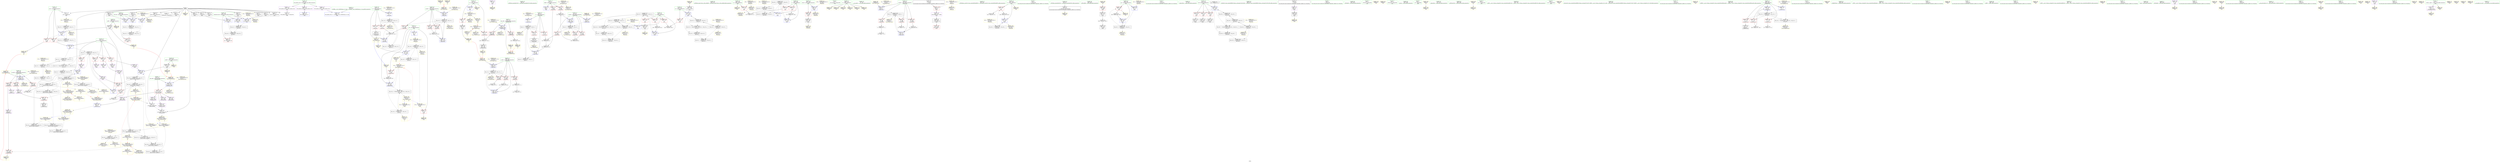 digraph "SVFG" {
	label="SVFG";

	Node0x563838a73880 [shape=record,color=grey,label="{NodeID: 0\nNullPtr}"];
	Node0x563838a73880 -> Node0x563838aa4780[style=solid];
	Node0x563838a73880 -> Node0x563838aa4880[style=solid];
	Node0x563838a73880 -> Node0x563838aa4950[style=solid];
	Node0x563838a73880 -> Node0x563838aa4a20[style=solid];
	Node0x563838a73880 -> Node0x563838aa4af0[style=solid];
	Node0x563838a73880 -> Node0x563838aa4bc0[style=solid];
	Node0x563838a73880 -> Node0x563838aa4c90[style=solid];
	Node0x563838a73880 -> Node0x563838aa4d60[style=solid];
	Node0x563838a73880 -> Node0x563838aa4e30[style=solid];
	Node0x563838a73880 -> Node0x563838aa4f00[style=solid];
	Node0x563838a73880 -> Node0x563838aa4fd0[style=solid];
	Node0x563838a73880 -> Node0x563838aa50a0[style=solid];
	Node0x563838a73880 -> Node0x563838aa5980[style=solid];
	Node0x563838a73880 -> Node0x563838aa5e80[style=solid];
	Node0x563838a73880 -> Node0x563838aaeed0[style=solid];
	Node0x563838a73880 -> Node0x563838aaefa0[style=solid];
	Node0x563838a73880 -> Node0x563838aaf2e0[style=solid];
	Node0x563838a73880 -> Node0x563838ab6500[style=solid];
	Node0x563838a73880 -> Node0x563838ab6980[style=solid];
	Node0x563838adc050 [shape=record,color=yellow,style=double,label="{NodeID: 443\nRETMU(16V_2)\npts\{16 \}\nFun[main]}"];
	Node0x563838ac8150 [shape=record,color=black,label="{NodeID: 360\nMR_26V_7 = PHI(MR_26V_6, MR_26V_5, )\npts\{2570000 3180000 \}\n}"];
	Node0x563838ac8150 -> Node0x563838ace110[style=dashed];
	Node0x563838ab0e80 [shape=record,color=yellow,style=double,label="{NodeID: 277\nAPARM(317)\nCS[]}"];
	Node0x563838aa5b80 [shape=record,color=blue,label="{NodeID: 194\n17\<--18\nn\<--\nGlob }"];
	Node0x563838aa5b80 -> Node0x563838ad9750[style=dashed];
	Node0x563838aa2b00 [shape=record,color=purple,label="{NodeID: 111\n382\<--28\n\<--.str.2\nmain\n}"];
	Node0x563838aa2b00 -> Node0x563838ab1500[style=solid];
	Node0x563838aa0e90 [shape=record,color=green,label="{NodeID: 28\n39\<--40\n_ZNSt8ios_base4InitC1Ev\<--_ZNSt8ios_base4InitC1Ev_field_insensitive\n}"];
	Node0x563838adda20 [shape=record,color=yellow,style=double,label="{NodeID: 471\nRETMU(8V_3)\npts\{67 \}\nFun[_Z4powMxx]}"];
	Node0x563838aad070 [shape=record,color=black,label="{NodeID: 388\nMR_4V_3 = PHI(MR_4V_4, MR_4V_2, )\npts\{63 \}\n}"];
	Node0x563838aad070 -> Node0x563838aa8e90[style=dashed];
	Node0x563838aad070 -> Node0x563838aa8f60[style=dashed];
	Node0x563838aad070 -> Node0x563838aa9030[style=dashed];
	Node0x563838aad070 -> Node0x563838aa62c0[style=dashed];
	Node0x563838aad070 -> Node0x563838add860[style=dashed];
	Node0x563838aa74b0 [shape=record,color=yellow,style=double,label="{NodeID: 305\nFPARM(104)\nFun[_Z4powXxx]}"];
	Node0x563838aa74b0 -> Node0x563838aa6460[style=solid];
	Node0x563838aae1d0 [shape=record,color=blue,label="{NodeID: 222\n211\<--287\nm\<--conv14\nmain\n}"];
	Node0x563838aae1d0 -> Node0x563838aaaa30[style=dashed];
	Node0x563838aae1d0 -> Node0x563838ac3690[style=dashed];
	Node0x563838aae1d0 -> Node0x563838ac58f0[style=dashed];
	Node0x563838aae1d0 -> Node0x563838acf070[style=dashed];
	Node0x563838aa8cf0 [shape=record,color=red,label="{NodeID: 139\n268\<--17\n\<--n\nmain\n}"];
	Node0x563838aa8cf0 -> Node0x563838aa2070[style=solid];
	Node0x563838aa3570 [shape=record,color=green,label="{NodeID: 56\n222\<--223\n_ZNSt8ios_base15sync_with_stdioEb\<--_ZNSt8ios_base15sync_with_stdioEb_field_insensitive\n}"];
	Node0x563838ad9c90 [shape=record,color=yellow,style=double,label="{NodeID: 416\n46V_1 = ENCHI(MR_46V_0)\npts\{206 \}\nFun[main]}"];
	Node0x563838ad9c90 -> Node0x563838aaa7c0[style=dashed];
	Node0x563838ad9c90 -> Node0x563838adc670[style=dashed];
	Node0x563838ab5f00 [shape=record,color=grey,label="{NodeID: 333\n295 = cmp(293, 294, )\n}"];
	Node0x563838aaf890 [shape=record,color=yellow,style=double,label="{NodeID: 250\nAPARM(96)\nCS[]|{<s0>3}}"];
	Node0x563838aaf890:s0 -> Node0x563838aa74b0[style=solid,color=red];
	Node0x563838aaa3b0 [shape=record,color=red,label="{NodeID: 167\n385\<--195\n\<--retval\nmain\n}"];
	Node0x563838aaa3b0 -> Node0x563838aa27c0[style=solid];
	Node0x563838aa4f00 [shape=record,color=black,label="{NodeID: 84\n346\<--3\n\<--dummyVal\nmain\n}"];
	Node0x563838aa4f00 -> Node0x563838aae9f0[style=solid];
	Node0x563838a9ff20 [shape=record,color=green,label="{NodeID: 1\n7\<--1\n__dso_handle\<--dummyObj\nGlob }"];
	Node0x563838adc130 [shape=record,color=yellow,style=double,label="{NodeID: 444\nRETMU(18V_1)\npts\{19 \}\nFun[main]}"];
	Node0x563838ac8680 [shape=record,color=black,label="{NodeID: 361\nMR_28V_8 = PHI(MR_28V_7, MR_28V_5, )\npts\{2570001 3180001 \}\n}"];
	Node0x563838ac8680 -> Node0x563838aab590[style=dashed];
	Node0x563838ac8680 -> Node0x563838ace640[style=dashed];
	Node0x563838ab0f50 [shape=record,color=yellow,style=double,label="{NodeID: 278\nAPARM(209)\nCS[]}"];
	Node0x563838aa5c80 [shape=record,color=blue,label="{NodeID: 195\n449\<--31\nllvm.global_ctors_0\<--\nGlob }"];
	Node0x563838aa2bd0 [shape=record,color=purple,label="{NodeID: 112\n449\<--30\nllvm.global_ctors_0\<--llvm.global_ctors\nGlob }"];
	Node0x563838aa2bd0 -> Node0x563838aa5c80[style=solid];
	Node0x563838aa0f60 [shape=record,color=green,label="{NodeID: 29\n45\<--46\n__cxa_atexit\<--__cxa_atexit_field_insensitive\n}"];
	Node0x563838addb00 [shape=record,color=yellow,style=double,label="{NodeID: 472\nCSMU(26V_5)\npts\{2570000 3180000 \}\nCS[]|{<s0>21}}"];
	Node0x563838addb00:s0 -> Node0x563838ad9260[style=dashed,color=red];
	Node0x563838aad570 [shape=record,color=black,label="{NodeID: 389\nMR_6V_3 = PHI(MR_6V_4, MR_6V_2, )\npts\{65 \}\n}"];
	Node0x563838aad570 -> Node0x563838aa9100[style=dashed];
	Node0x563838aad570 -> Node0x563838aa91d0[style=dashed];
	Node0x563838aad570 -> Node0x563838aa92a0[style=dashed];
	Node0x563838aad570 -> Node0x563838aa6390[style=dashed];
	Node0x563838aad570 -> Node0x563838add940[style=dashed];
	Node0x563838aa75d0 [shape=record,color=yellow,style=double,label="{NodeID: 306\nFPARM(105)\nFun[_Z4powXxx]}"];
	Node0x563838aa75d0 -> Node0x563838aa6530[style=solid];
	Node0x563838aae2a0 [shape=record,color=blue,label="{NodeID: 223\n213\<--289\nitr\<--\nmain\n}"];
	Node0x563838aae2a0 -> Node0x563838acd210[style=dashed];
	Node0x563838aa8dc0 [shape=record,color=red,label="{NodeID: 140\n224\<--22\nvtable\<--\nmain\n}"];
	Node0x563838aa8dc0 -> Node0x563838aa7be0[style=solid];
	Node0x563838aa3640 [shape=record,color=green,label="{NodeID: 57\n231\<--232\n_ZNSt9basic_iosIcSt11char_traitsIcEE3tieEPSo\<--_ZNSt9basic_iosIcSt11char_traitsIcEE3tieEPSo_field_insensitive\n}"];
	Node0x563838ad9d70 [shape=record,color=yellow,style=double,label="{NodeID: 417\n48V_1 = ENCHI(MR_48V_0)\npts\{208 \}\nFun[main]}"];
	Node0x563838ad9d70 -> Node0x563838ac9fb0[style=dashed];
	Node0x563838ab6080 [shape=record,color=grey,label="{NodeID: 334\n276 = cmp(274, 275, )\n}"];
	Node0x563838aaf960 [shape=record,color=yellow,style=double,label="{NodeID: 251\nAPARM(164)\nCS[]|{<s0>3}}"];
	Node0x563838aaf960:s0 -> Node0x563838aa75d0[style=solid,color=red];
	Node0x563838aaa480 [shape=record,color=red,label="{NodeID: 168\n238\<--197\n\<--t\nmain\n}"];
	Node0x563838aaa480 -> Node0x563838ab5300[style=solid];
	Node0x563838aaa480 -> Node0x563838ab6380[style=solid];
	Node0x563838aa4fd0 [shape=record,color=black,label="{NodeID: 85\n389\<--3\nlpad.val\<--dummyVal\nmain\n}"];
	Node0x563838a8c190 [shape=record,color=green,label="{NodeID: 2\n9\<--1\n\<--dummyObj\nCan only get source location for instruction, argument, global var or function.}"];
	Node0x563838adc210 [shape=record,color=yellow,style=double,label="{NodeID: 445\nRETMU(36V_2)\npts\{196 \}\nFun[main]}"];
	Node0x563838ac8bb0 [shape=record,color=black,label="{NodeID: 362\nMR_32V_2 = PHI(MR_32V_3, MR_32V_1, )\npts\{13 \}\n}"];
	Node0x563838ac8bb0 -> Node0x563838aadf60[style=dashed];
	Node0x563838ac8bb0 -> Node0x563838aad750[style=dashed];
	Node0x563838ac8bb0 -> Node0x563838adbf70[style=dashed];
	Node0x563838ab1020 [shape=record,color=yellow,style=double,label="{NodeID: 279\nAPARM(209)\nCS[]}"];
	Node0x563838aa5d80 [shape=record,color=blue,label="{NodeID: 196\n450\<--32\nllvm.global_ctors_1\<--_GLOBAL__sub_I_MathManiac_0_0.cpp\nGlob }"];
	Node0x563838aa2cd0 [shape=record,color=purple,label="{NodeID: 113\n450\<--30\nllvm.global_ctors_1\<--llvm.global_ctors\nGlob }"];
	Node0x563838aa2cd0 -> Node0x563838aa5d80[style=solid];
	Node0x563838aa1030 [shape=record,color=green,label="{NodeID: 30\n44\<--50\n_ZNSt8ios_base4InitD1Ev\<--_ZNSt8ios_base4InitD1Ev_field_insensitive\n}"];
	Node0x563838aa1030 -> Node0x563838aa5370[style=solid];
	Node0x563838addc90 [shape=record,color=yellow,style=double,label="{NodeID: 473\nCSMU(28V_5)\npts\{2570001 3180001 \}\nCS[]|{<s0>21}}"];
	Node0x563838addc90:s0 -> Node0x563838ad9370[style=dashed,color=red];
	Node0x563838aad660 [shape=record,color=black,label="{NodeID: 390\nMR_8V_3 = PHI(MR_8V_5, MR_8V_2, )\npts\{67 \}\n}"];
	Node0x563838aad660 -> Node0x563838aa9370[style=dashed];
	Node0x563838aad660 -> Node0x563838aa9440[style=dashed];
	Node0x563838aad660 -> Node0x563838aa61f0[style=dashed];
	Node0x563838aad660 -> Node0x563838a80a30[style=dashed];
	Node0x563838aad660 -> Node0x563838adda20[style=dashed];
	Node0x563838aa76f0 [shape=record,color=yellow,style=double,label="{NodeID: 307\nFPARM(60)\nFun[_Z4powMxx]}"];
	Node0x563838aa76f0 -> Node0x563838aa5f80[style=solid];
	Node0x563838aae370 [shape=record,color=blue,label="{NodeID: 224\n215\<--18\nj\<--\nmain\n}"];
	Node0x563838aae370 -> Node0x563838acd710[style=dashed];
	Node0x563838aa8e90 [shape=record,color=red,label="{NodeID: 141\n81\<--62\n\<--x.addr\n_Z4powMxx\n}"];
	Node0x563838aa8e90 -> Node0x563838ab5900[style=solid];
	Node0x563838aa3710 [shape=record,color=green,label="{NodeID: 58\n234\<--235\n_ZNSirsERi\<--_ZNSirsERi_field_insensitive\n}"];
	Node0x563838ad9e50 [shape=record,color=yellow,style=double,label="{NodeID: 418\n50V_1 = ENCHI(MR_50V_0)\npts\{212 \}\nFun[main]}"];
	Node0x563838ad9e50 -> Node0x563838aca4b0[style=dashed];
	Node0x563838ab6200 [shape=record,color=grey,label="{NodeID: 335\n304 = cmp(303, 305, )\n}"];
	Node0x563838ab6200 -> Node0x563838aa23b0[style=solid];
	Node0x563838aafa30 [shape=record,color=yellow,style=double,label="{NodeID: 252\nAPARM(181)\nCS[]|{<s0>4}}"];
	Node0x563838aafa30:s0 -> Node0x563838aa7270[style=solid,color=red];
	Node0x563838aaa550 [shape=record,color=red,label="{NodeID: 169\n248\<--199\n\<--cas\nmain\n}"];
	Node0x563838aaa550 -> Node0x563838ab0660[style=solid];
	Node0x563838aaa550 -> Node0x563838ab5780[style=solid];
	Node0x563838aa50a0 [shape=record,color=black,label="{NodeID: 86\n390\<--3\nlpad.val40\<--dummyVal\nmain\n}"];
	Node0x563838a73910 [shape=record,color=green,label="{NodeID: 3\n15\<--1\n\<--dummyObj\nCan only get source location for instruction, argument, global var or function.}"];
	Node0x563838adc2f0 [shape=record,color=yellow,style=double,label="{NodeID: 446\nRETMU(38V_3)\npts\{198 \}\nFun[main]}"];
	Node0x563838ac90b0 [shape=record,color=black,label="{NodeID: 363\nMR_16V_2 = PHI(MR_16V_4, MR_16V_1, )\npts\{16 \}\n}"];
	Node0x563838ac90b0 -> Node0x563838aae030[style=dashed];
	Node0x563838ac90b0 -> Node0x563838ad42d0[style=dashed];
	Node0x563838ac90b0 -> Node0x563838adc050[style=dashed];
	Node0x563838ab10f0 [shape=record,color=yellow,style=double,label="{NodeID: 280\nAPARM(376)\nCS[]|{<s0>26}}"];
	Node0x563838ab10f0:s0 -> Node0x563838aa7270[style=solid,color=red];
	Node0x563838aa5e80 [shape=record,color=blue, style = dotted,label="{NodeID: 197\n451\<--3\nllvm.global_ctors_2\<--dummyVal\nGlob }"];
	Node0x563838aa2dd0 [shape=record,color=purple,label="{NodeID: 114\n451\<--30\nllvm.global_ctors_2\<--llvm.global_ctors\nGlob }"];
	Node0x563838aa2dd0 -> Node0x563838aa5e80[style=solid];
	Node0x563838aa1100 [shape=record,color=green,label="{NodeID: 31\n57\<--58\n_Z4powMxx\<--_Z4powMxx_field_insensitive\n}"];
	Node0x563838addda0 [shape=record,color=yellow,style=double,label="{NodeID: 474\nCSMU(16V_4)\npts\{16 \}\nCS[]|{<s0>4}}"];
	Node0x563838addda0:s0 -> Node0x563838ada3f0[style=dashed,color=red];
	Node0x563838aad750 [shape=record,color=black,label="{NodeID: 391\nMR_32V_4 = PHI(MR_32V_3, MR_32V_2, )\npts\{13 \}\n}"];
	Node0x563838aa77b0 [shape=record,color=yellow,style=double,label="{NodeID: 308\nFPARM(61)\nFun[_Z4powMxx]}"];
	Node0x563838aa77b0 -> Node0x563838aa6050[style=solid];
	Node0x563838aae440 [shape=record,color=blue,label="{NodeID: 225\n217\<--307\nbit\<--cond\nmain\n}"];
	Node0x563838aae440 -> Node0x563838aab0b0[style=dashed];
	Node0x563838aae440 -> Node0x563838aab180[style=dashed];
	Node0x563838aae440 -> Node0x563838aab250[style=dashed];
	Node0x563838aae440 -> Node0x563838ac4990[style=dashed];
	Node0x563838aae440 -> Node0x563838ac67f0[style=dashed];
	Node0x563838aae440 -> Node0x563838acdc10[style=dashed];
	Node0x563838aa8f60 [shape=record,color=red,label="{NodeID: 142\n88\<--62\n\<--x.addr\n_Z4powMxx\n}"];
	Node0x563838aa8f60 -> Node0x563838ab4580[style=solid];
	Node0x563838aa3810 [shape=record,color=green,label="{NodeID: 59\n246\<--247\n_ZStlsISt11char_traitsIcEERSt13basic_ostreamIcT_ES5_PKc\<--_ZStlsISt11char_traitsIcEERSt13basic_ostreamIcT_ES5_PKc_field_insensitive\n}"];
	Node0x563838ad9f30 [shape=record,color=yellow,style=double,label="{NodeID: 419\n52V_1 = ENCHI(MR_52V_0)\npts\{214 \}\nFun[main]}"];
	Node0x563838ad9f30 -> Node0x563838aca9b0[style=dashed];
	Node0x563838ab6380 [shape=record,color=grey,label="{NodeID: 336\n242 = cmp(238, 18, )\n}"];
	Node0x563838aafb00 [shape=record,color=yellow,style=double,label="{NodeID: 253\nAPARM(183)\nCS[]|{<s0>4}}"];
	Node0x563838aafb00:s0 -> Node0x563838aa7390[style=solid,color=red];
	Node0x563838aaa620 [shape=record,color=red,label="{NodeID: 170\n387\<--201\nexn\<--exn.slot\nmain\n}"];
	Node0x563838aa5170 [shape=record,color=black,label="{NodeID: 87\n21\<--20\n\<--_ZSt3cin\nCan only get source location for instruction, argument, global var or function.}"];
	Node0x563838aa5170 -> Node0x563838aa8670[style=solid];
	Node0x563838a8b740 [shape=record,color=green,label="{NodeID: 4\n18\<--1\n\<--dummyObj\nCan only get source location for instruction, argument, global var or function.}"];
	Node0x563838adc3d0 [shape=record,color=yellow,style=double,label="{NodeID: 447\nRETMU(40V_3)\npts\{200 \}\nFun[main]}"];
	Node0x563838ac95b0 [shape=record,color=black,label="{NodeID: 364\nMR_38V_2 = PHI(MR_38V_3, MR_38V_1, )\npts\{198 \}\n}"];
	Node0x563838ac95b0 -> Node0x563838aaa480[style=dashed];
	Node0x563838ac95b0 -> Node0x563838aaddc0[style=dashed];
	Node0x563838ab11c0 [shape=record,color=yellow,style=double,label="{NodeID: 281\nAPARM(18)\nCS[]|{<s0>26}}"];
	Node0x563838ab11c0:s0 -> Node0x563838aa7390[style=solid,color=red];
	Node0x563838aa5f80 [shape=record,color=blue,label="{NodeID: 198\n62\<--60\nx.addr\<--x\n_Z4powMxx\n}"];
	Node0x563838aa5f80 -> Node0x563838aad070[style=dashed];
	Node0x563838aa7970 [shape=record,color=purple,label="{NodeID: 115\n157\<--156\nispre\<--\n_Z3dfsP4Triei\n}"];
	Node0x563838aa7970 -> Node0x563838aaa210[style=solid];
	Node0x563838aa11d0 [shape=record,color=green,label="{NodeID: 32\n62\<--63\nx.addr\<--x.addr_field_insensitive\n_Z4powMxx\n}"];
	Node0x563838aa11d0 -> Node0x563838aa8e90[style=solid];
	Node0x563838aa11d0 -> Node0x563838aa8f60[style=solid];
	Node0x563838aa11d0 -> Node0x563838aa9030[style=solid];
	Node0x563838aa11d0 -> Node0x563838aa5f80[style=solid];
	Node0x563838aa11d0 -> Node0x563838aa62c0[style=solid];
	Node0x563838addf00 [shape=record,color=yellow,style=double,label="{NodeID: 475\nCSMU(18V_1)\npts\{19 \}\nCS[]|{<s0>4}}"];
	Node0x563838addf00:s0 -> Node0x563838ada500[style=dashed,color=red];
	Node0x563838ad42d0 [shape=record,color=black,label="{NodeID: 392\nMR_16V_5 = PHI(MR_16V_3, MR_16V_2, )\npts\{16 \}\n}"];
	Node0x563838aa7870 [shape=record,color=yellow,style=double,label="{NodeID: 309\nFRet(194)\nFun[main]}"];
	Node0x563838aae510 [shape=record,color=blue,label="{NodeID: 226\n325\<--319\narrayidx30\<--\nmain\n}"];
	Node0x563838aae510 -> Node0x563838ac8680[style=dashed];
	Node0x563838aa9030 [shape=record,color=red,label="{NodeID: 143\n89\<--62\n\<--x.addr\n_Z4powMxx\n}"];
	Node0x563838aa9030 -> Node0x563838ab4580[style=solid];
	Node0x563838aa3910 [shape=record,color=green,label="{NodeID: 60\n252\<--253\n_ZNSolsEi\<--_ZNSolsEi_field_insensitive\n}"];
	Node0x563838ada010 [shape=record,color=yellow,style=double,label="{NodeID: 420\n54V_1 = ENCHI(MR_54V_0)\npts\{216 \}\nFun[main]}"];
	Node0x563838ada010 -> Node0x563838acaeb0[style=dashed];
	Node0x563838ab6500 [shape=record,color=grey,label="{NodeID: 337\n315 = cmp(314, 3, )\n}"];
	Node0x563838aafbd0 [shape=record,color=yellow,style=double,label="{NodeID: 254\nAPARM(261)\nCS[]|{<s0>12}}"];
	Node0x563838aafbd0:s0 -> Node0x5638388d9b20[style=solid,color=red];
	Node0x563838aaa6f0 [shape=record,color=red,label="{NodeID: 171\n388\<--203\nsel\<--ehselector.slot\nmain\n}"];
	Node0x563838aa5270 [shape=record,color=black,label="{NodeID: 88\n22\<--20\n\<--_ZSt3cin\nCan only get source location for instruction, argument, global var or function.}"];
	Node0x563838aa5270 -> Node0x563838aa8dc0[style=solid];
	Node0x563838a8b860 [shape=record,color=green,label="{NodeID: 5\n20\<--1\n_ZSt3cin\<--dummyObj\nGlob }"];
	Node0x563838adc4b0 [shape=record,color=yellow,style=double,label="{NodeID: 448\nRETMU(42V_1)\npts\{202 \}\nFun[main]}"];
	Node0x563838ac9ab0 [shape=record,color=black,label="{NodeID: 365\nMR_40V_3 = PHI(MR_40V_4, MR_40V_2, )\npts\{200 \}\n}"];
	Node0x563838ac9ab0 -> Node0x563838aaa550[style=dashed];
	Node0x563838ac9ab0 -> Node0x563838aade90[style=dashed];
	Node0x563838ac9ab0 -> Node0x563838adc3d0[style=dashed];
	Node0x563838ab1290 [shape=record,color=yellow,style=double,label="{NodeID: 282\nAPARM(23)\nCS[]}"];
	Node0x563838aa6050 [shape=record,color=blue,label="{NodeID: 199\n64\<--61\nn.addr\<--n\n_Z4powMxx\n}"];
	Node0x563838aa6050 -> Node0x563838aad570[style=dashed];
	Node0x563838aa7a40 [shape=record,color=purple,label="{NodeID: 116\n177\<--176\nchd\<--\n_Z3dfsP4Triei\n}"];
	Node0x563838aa12a0 [shape=record,color=green,label="{NodeID: 33\n64\<--65\nn.addr\<--n.addr_field_insensitive\n_Z4powMxx\n}"];
	Node0x563838aa12a0 -> Node0x563838aa9100[style=solid];
	Node0x563838aa12a0 -> Node0x563838aa91d0[style=solid];
	Node0x563838aa12a0 -> Node0x563838aa92a0[style=solid];
	Node0x563838aa12a0 -> Node0x563838aa6050[style=solid];
	Node0x563838aa12a0 -> Node0x563838aa6390[style=solid];
	Node0x563838addfe0 [shape=record,color=yellow,style=double,label="{NodeID: 476\nCSMU(26V_1)\npts\{2570000 3180000 \}\nCS[]|{<s0>4}}"];
	Node0x563838addfe0:s0 -> Node0x563838ada880[style=dashed,color=red];
	Node0x563838ad47d0 [shape=record,color=black,label="{NodeID: 393\nMR_42V_5 = PHI(MR_42V_3, MR_42V_6, )\npts\{202 \}\n}"];
	Node0x563838ad47d0 -> Node0x563838aaa620[style=dashed];
	Node0x563838ab3a80 [shape=record,color=yellow,style=double,label="{NodeID: 310\nFRet(103)\nFun[_Z4powXxx]|{<s0>3|<s1>15}}"];
	Node0x563838ab3a80:s0 -> Node0x563838aa6a60[style=solid,color=blue];
	Node0x563838ab3a80:s1 -> Node0x563838aa6c10[style=solid,color=blue];
	Node0x563838aae5e0 [shape=record,color=blue,label="{NodeID: 227\n201\<--329\nexn.slot\<--\nmain\n}"];
	Node0x563838aae5e0 -> Node0x563838ad47d0[style=dashed];
	Node0x563838aa9100 [shape=record,color=red,label="{NodeID: 144\n73\<--64\n\<--n.addr\n_Z4powMxx\n}"];
	Node0x563838aa9100 -> Node0x563838ab5d80[style=solid];
	Node0x563838aa3a10 [shape=record,color=green,label="{NodeID: 61\n256\<--257\ncall6\<--call6_field_insensitive\nmain\n}"];
	Node0x563838aa3a10 -> Node0x563838aa1fa0[style=solid];
	Node0x563838aa3a10 -> Node0x563838aaf7c0[style=solid];
	Node0x563838ada0f0 [shape=record,color=yellow,style=double,label="{NodeID: 421\n56V_1 = ENCHI(MR_56V_0)\npts\{218 \}\nFun[main]}"];
	Node0x563838ada0f0 -> Node0x563838acb3b0[style=dashed];
	Node0x563838ab6680 [shape=record,color=grey,label="{NodeID: 338\n121 = cmp(120, 15, )\n}"];
	Node0x563838aafca0 [shape=record,color=yellow,style=double,label="{NodeID: 255\nAPARM(20)\nCS[]}"];
	Node0x563838aaa7c0 [shape=record,color=red,label="{NodeID: 172\n275\<--205\n\<--p\nmain\n}"];
	Node0x563838aaa7c0 -> Node0x563838ab6080[style=solid];
	Node0x563838aa5370 [shape=record,color=black,label="{NodeID: 89\n43\<--44\n\<--_ZNSt8ios_base4InitD1Ev\nCan only get source location for instruction, argument, global var or function.}"];
	Node0x563838aa5370 -> Node0x563838aaf480[style=solid];
	Node0x563838a73720 [shape=record,color=green,label="{NodeID: 6\n23\<--1\n_ZSt4cout\<--dummyObj\nGlob }"];
	Node0x563838adc590 [shape=record,color=yellow,style=double,label="{NodeID: 449\nRETMU(44V_1)\npts\{204 \}\nFun[main]}"];
	Node0x563838ac9fb0 [shape=record,color=black,label="{NodeID: 366\nMR_48V_2 = PHI(MR_48V_4, MR_48V_1, )\npts\{208 \}\n}"];
	Node0x563838ac9fb0 -> Node0x563838aae100[style=dashed];
	Node0x563838ac9fb0 -> Node0x563838ac3b90[style=dashed];
	Node0x563838ac9fb0 -> Node0x563838adc750[style=dashed];
	Node0x563838ab1360 [shape=record,color=yellow,style=double,label="{NodeID: 283\nAPARM(378)\nCS[]}"];
	Node0x563838aa6120 [shape=record,color=blue,label="{NodeID: 200\n66\<--71\ny\<--\n_Z4powMxx\n}"];
	Node0x563838aa6120 -> Node0x563838aad660[style=dashed];
	Node0x563838aa7b10 [shape=record,color=purple,label="{NodeID: 117\n180\<--176\narrayidx\<--\n_Z3dfsP4Triei\n}"];
	Node0x563838aa7b10 -> Node0x563838aaa2e0[style=solid];
	Node0x563838aa1370 [shape=record,color=green,label="{NodeID: 34\n66\<--67\ny\<--y_field_insensitive\n_Z4powMxx\n}"];
	Node0x563838aa1370 -> Node0x563838aa9370[style=solid];
	Node0x563838aa1370 -> Node0x563838aa9440[style=solid];
	Node0x563838aa1370 -> Node0x563838aa6120[style=solid];
	Node0x563838aa1370 -> Node0x563838aa61f0[style=solid];
	Node0x563838ade0f0 [shape=record,color=yellow,style=double,label="{NodeID: 477\nCSMU(28V_1)\npts\{2570001 3180001 \}\nCS[]|{<s0>4}}"];
	Node0x563838ade0f0:s0 -> Node0x563838ada990[style=dashed,color=red];
	Node0x563838ad4cd0 [shape=record,color=black,label="{NodeID: 394\nMR_44V_5 = PHI(MR_44V_3, MR_44V_6, )\npts\{204 \}\n}"];
	Node0x563838ad4cd0 -> Node0x563838aaa6f0[style=dashed];
	Node0x563838ab3b70 [shape=record,color=yellow,style=double,label="{NodeID: 311\nFRet(59)\nFun[_Z4powMxx]}"];
	Node0x563838aae6b0 [shape=record,color=blue,label="{NodeID: 228\n203\<--331\nehselector.slot\<--\nmain\n}"];
	Node0x563838aae6b0 -> Node0x563838ad4cd0[style=dashed];
	Node0x563838aa91d0 [shape=record,color=red,label="{NodeID: 145\n76\<--64\n\<--n.addr\n_Z4powMxx\n}"];
	Node0x563838aa91d0 -> Node0x563838ab4400[style=solid];
	Node0x563838aa3ae0 [shape=record,color=green,label="{NodeID: 62\n259\<--260\n_Znwm\<--_Znwm_field_insensitive\n}"];
	Node0x563838ada1d0 [shape=record,color=yellow,style=double,label="{NodeID: 422\n26V_1 = ENCHI(MR_26V_0)\npts\{2570000 3180000 \}\nFun[main]}"];
	Node0x563838ada1d0 -> Node0x563838acb8b0[style=dashed];
	Node0x563838ab6800 [shape=record,color=grey,label="{NodeID: 339\n117 = cmp(116, 15, )\n}"];
	Node0x563838aafd70 [shape=record,color=yellow,style=double,label="{NodeID: 256\nAPARM(17)\nCS[]}"];
	Node0x563838aaa890 [shape=record,color=red,label="{NodeID: 173\n274\<--207\n\<--i\nmain\n}"];
	Node0x563838aaa890 -> Node0x563838ab6080[style=solid];
	Node0x563838aa5470 [shape=record,color=black,label="{NodeID: 90\n59\<--99\n_Z4powMxx_ret\<--\n_Z4powMxx\n}"];
	Node0x563838aa5470 -> Node0x563838ab3b70[style=solid];
	Node0x563838a737b0 [shape=record,color=green,label="{NodeID: 7\n24\<--1\n.str\<--dummyObj\nGlob }"];
	Node0x563838adc670 [shape=record,color=yellow,style=double,label="{NodeID: 450\nRETMU(46V_1)\npts\{206 \}\nFun[main]}"];
	Node0x563838aca4b0 [shape=record,color=black,label="{NodeID: 367\nMR_50V_2 = PHI(MR_50V_3, MR_50V_1, )\npts\{212 \}\n}"];
	Node0x563838aca4b0 -> Node0x563838acf070[style=dashed];
	Node0x563838aca4b0 -> Node0x563838ac4090[style=dashed];
	Node0x563838aca4b0 -> Node0x563838adc830[style=dashed];
	Node0x563838ab1430 [shape=record,color=yellow,style=double,label="{NodeID: 284\nAPARM(379)\nCS[]}"];
	Node0x563838aa61f0 [shape=record,color=blue,label="{NodeID: 201\n66\<--84\ny\<--rem\n_Z4powMxx\n}"];
	Node0x563838aa61f0 -> Node0x563838a80a30[style=dashed];
	Node0x563838aa7be0 [shape=record,color=purple,label="{NodeID: 118\n225\<--224\nvbase.offset.ptr\<--vtable\nmain\n}"];
	Node0x563838aa7be0 -> Node0x563838aa5880[style=solid];
	Node0x563838aa1440 [shape=record,color=green,label="{NodeID: 35\n101\<--102\n_Z4powXxx\<--_Z4powXxx_field_insensitive\n}"];
	Node0x563838ade200 [shape=record,color=yellow,style=double,label="{NodeID: 478\nCSMU(26V_2)\npts\{2570000 3180000 \}\nCS[]|{<s0>12}}"];
	Node0x563838ade200:s0 -> Node0x563838ad9260[style=dashed,color=red];
	Node0x563838ac3b90 [shape=record,color=black,label="{NodeID: 395\nMR_48V_6 = PHI(MR_48V_4, MR_48V_2, )\npts\{208 \}\n}"];
	Node0x5638386d51e0 [shape=record,color=black,label="{NodeID: 312\n307 = PHI(184, 18, )\n}"];
	Node0x5638386d51e0 -> Node0x563838aae440[style=solid];
	Node0x563838aae780 [shape=record,color=blue,label="{NodeID: 229\n201\<--338\nexn.slot\<--\nmain\n}"];
	Node0x563838aae780 -> Node0x563838ac2c90[style=dashed];
	Node0x563838aa92a0 [shape=record,color=red,label="{NodeID: 146\n94\<--64\n\<--n.addr\n_Z4powMxx\n}"];
	Node0x563838aa92a0 -> Node0x563838ab4d00[style=solid];
	Node0x563838aa3be0 [shape=record,color=green,label="{NodeID: 63\n263\<--264\n_ZN4TrieC2Ev\<--_ZN4TrieC2Ev_field_insensitive\n}"];
	Node0x563838ada2e0 [shape=record,color=yellow,style=double,label="{NodeID: 423\n28V_1 = ENCHI(MR_28V_0)\npts\{2570001 3180001 \}\nFun[main]}"];
	Node0x563838ada2e0 -> Node0x563838acbde0[style=dashed];
	Node0x563838ab6980 [shape=record,color=grey,label="{NodeID: 340\n153 = cmp(152, 3, )\n}"];
	Node0x563838aafe40 [shape=record,color=yellow,style=double,label="{NodeID: 257\nAPARM(266)\nCS[]}"];
	Node0x563838aaa960 [shape=record,color=red,label="{NodeID: 174\n370\<--207\n\<--i\nmain\n}"];
	Node0x563838aaa960 -> Node0x563838ab5a80[style=solid];
	Node0x563838aa5540 [shape=record,color=black,label="{NodeID: 91\n103\<--137\n_Z4powXxx_ret\<--\n_Z4powXxx\n}"];
	Node0x563838aa5540 -> Node0x563838ab3a80[style=solid];
	Node0x563838aa0050 [shape=record,color=green,label="{NodeID: 8\n26\<--1\n.str.1\<--dummyObj\nGlob }"];
	Node0x563838adc750 [shape=record,color=yellow,style=double,label="{NodeID: 451\nRETMU(48V_2)\npts\{208 \}\nFun[main]}"];
	Node0x563838aca9b0 [shape=record,color=black,label="{NodeID: 368\nMR_52V_2 = PHI(MR_52V_3, MR_52V_1, )\npts\{214 \}\n}"];
	Node0x563838aca9b0 -> Node0x563838acf570[style=dashed];
	Node0x563838aca9b0 -> Node0x563838ac4180[style=dashed];
	Node0x563838aca9b0 -> Node0x563838adc910[style=dashed];
	Node0x563838ab1500 [shape=record,color=yellow,style=double,label="{NodeID: 285\nAPARM(382)\nCS[]}"];
	Node0x563838aa62c0 [shape=record,color=blue,label="{NodeID: 202\n62\<--92\nx.addr\<--rem2\n_Z4powMxx\n}"];
	Node0x563838aa62c0 -> Node0x563838aad070[style=dashed];
	Node0x563838aa7cb0 [shape=record,color=purple,label="{NodeID: 119\n310\<--309\nchd\<--\nmain\n}"];
	Node0x563838aa1510 [shape=record,color=green,label="{NodeID: 36\n106\<--107\nx.addr\<--x.addr_field_insensitive\n_Z4powXxx\n}"];
	Node0x563838aa1510 -> Node0x563838aa9510[style=solid];
	Node0x563838aa1510 -> Node0x563838aa95e0[style=solid];
	Node0x563838aa1510 -> Node0x563838aa96b0[style=solid];
	Node0x563838aa1510 -> Node0x563838aa6460[style=solid];
	Node0x563838aa1510 -> Node0x563838aa67a0[style=solid];
	Node0x563838ade390 [shape=record,color=yellow,style=double,label="{NodeID: 479\nCSMU(28V_2)\npts\{2570001 3180001 \}\nCS[]|{<s0>12}}"];
	Node0x563838ade390:s0 -> Node0x563838ad9370[style=dashed,color=red];
	Node0x563838ac4090 [shape=record,color=black,label="{NodeID: 396\nMR_50V_7 = PHI(MR_50V_5, MR_50V_2, )\npts\{212 \}\n}"];
	Node0x563838ab4100 [shape=record,color=grey,label="{NodeID: 313\n163 = Binary(161, 162, )\n}"];
	Node0x563838ab4100 -> Node0x563838aa56e0[style=solid];
	Node0x563838aae850 [shape=record,color=blue,label="{NodeID: 230\n203\<--340\nehselector.slot\<--\nmain\n}"];
	Node0x563838aae850 -> Node0x563838ac3190[style=dashed];
	Node0x563838aa9370 [shape=record,color=red,label="{NodeID: 147\n80\<--66\n\<--y\n_Z4powMxx\n}"];
	Node0x563838aa9370 -> Node0x563838ab5900[style=solid];
	Node0x563838aa3ce0 [shape=record,color=green,label="{NodeID: 64\n279\<--280\n_ZNSt7__cxx1112basic_stringIcSt11char_traitsIcESaIcEEC1Ev\<--_ZNSt7__cxx1112basic_stringIcSt11char_traitsIcESaIcEEC1Ev_field_insensitive\n}"];
	Node0x563838ada3f0 [shape=record,color=yellow,style=double,label="{NodeID: 424\n16V_1 = ENCHI(MR_16V_0)\npts\{16 \}\nFun[_Z3dfsP4Triei]}"];
	Node0x563838ada3f0 -> Node0x563838aa8a80[style=dashed];
	Node0x563838ada3f0 -> Node0x563838aad9b0[style=dashed];
	Node0x563838ada3f0 -> Node0x563838ac7750[style=dashed];
	Node0x563838ada3f0 -> Node0x563838ad7d40[style=dashed];
	Node0x563838ab6b00 [shape=record,color=grey,label="{NodeID: 341\n78 = cmp(77, 15, )\n}"];
	Node0x563838aaff10 [shape=record,color=yellow,style=double,label="{NodeID: 258\nAPARM(205)\nCS[]}"];
	Node0x563838aaaa30 [shape=record,color=red,label="{NodeID: 175\n294\<--211\n\<--m\nmain\n}"];
	Node0x563838aaaa30 -> Node0x563838ab5f00[style=solid];
	Node0x563838aa5610 [shape=record,color=black,label="{NodeID: 92\n159\<--158\ntobool\<--\n_Z3dfsP4Triei\n}"];
	Node0x563838aa00e0 [shape=record,color=green,label="{NodeID: 9\n28\<--1\n.str.2\<--dummyObj\nGlob }"];
	Node0x563838adc830 [shape=record,color=yellow,style=double,label="{NodeID: 452\nRETMU(50V_2)\npts\{212 \}\nFun[main]}"];
	Node0x563838acaeb0 [shape=record,color=black,label="{NodeID: 369\nMR_54V_2 = PHI(MR_54V_3, MR_54V_1, )\npts\{216 \}\n}"];
	Node0x563838acaeb0 -> Node0x563838aabc10[style=dashed];
	Node0x563838acaeb0 -> Node0x563838ac4270[style=dashed];
	Node0x563838acaeb0 -> Node0x563838adc9f0[style=dashed];
	Node0x563838ab15d0 [shape=record,color=yellow,style=double,label="{NodeID: 286\nARet(220)\nCS[]}"];
	Node0x563838aa6390 [shape=record,color=blue,label="{NodeID: 203\n64\<--95\nn.addr\<--div\n_Z4powMxx\n}"];
	Node0x563838aa6390 -> Node0x563838aad570[style=dashed];
	Node0x563838aa7d80 [shape=record,color=purple,label="{NodeID: 120\n313\<--309\narrayidx\<--\nmain\n}"];
	Node0x563838aa7d80 -> Node0x563838aab4c0[style=solid];
	Node0x563838aa15e0 [shape=record,color=green,label="{NodeID: 37\n108\<--109\nn.addr\<--n.addr_field_insensitive\n_Z4powXxx\n}"];
	Node0x563838aa15e0 -> Node0x563838aa9780[style=solid];
	Node0x563838aa15e0 -> Node0x563838aa9850[style=solid];
	Node0x563838aa15e0 -> Node0x563838aa9920[style=solid];
	Node0x563838aa15e0 -> Node0x563838aa6530[style=solid];
	Node0x563838aa15e0 -> Node0x563838aa6870[style=solid];
	Node0x563838ade4a0 [shape=record,color=yellow,style=double,label="{NodeID: 480\nCSMU(16V_3)\npts\{16 \}\nCS[]|{<s0>26}}"];
	Node0x563838ade4a0:s0 -> Node0x563838ada3f0[style=dashed,color=red];
	Node0x563838ac4180 [shape=record,color=black,label="{NodeID: 397\nMR_52V_9 = PHI(MR_52V_7, MR_52V_2, )\npts\{214 \}\n}"];
	Node0x563838ab4280 [shape=record,color=grey,label="{NodeID: 314\n167 = Binary(166, 165, )\n}"];
	Node0x563838ab4280 -> Node0x563838aad9b0[style=solid];
	Node0x563838aae920 [shape=record,color=blue,label="{NodeID: 231\n201\<--344\nexn.slot\<--\nmain\n}"];
	Node0x563838aae920 -> Node0x563838ac2c90[style=dashed];
	Node0x563838aa9440 [shape=record,color=red,label="{NodeID: 148\n99\<--66\n\<--y\n_Z4powMxx\n}"];
	Node0x563838aa9440 -> Node0x563838aa5470[style=solid];
	Node0x563838aa3de0 [shape=record,color=green,label="{NodeID: 65\n282\<--283\n_ZStrsIcSt11char_traitsIcESaIcEERSt13basic_istreamIT_T0_ES7_RNSt7__cxx1112basic_stringIS4_S5_T1_EE\<--_ZStrsIcSt11char_traitsIcESaIcEERSt13basic_istreamIT_T0_ES7_RNSt7__cxx1112basic_stringIS4_S5_T1_EE_field_insensitive\n}"];
	Node0x563838ada500 [shape=record,color=yellow,style=double,label="{NodeID: 425\n18V_1 = ENCHI(MR_18V_0)\npts\{19 \}\nFun[_Z3dfsP4Triei]}"];
	Node0x563838ada500 -> Node0x563838aa8c20[style=dashed];
	Node0x563838ada500 -> Node0x563838adcee0[style=dashed];
	Node0x563838ada500 -> Node0x563838addf00[style=dashed];
	Node0x563838a80530 [shape=record,color=black,label="{NodeID: 342\nMR_14V_5 = PHI(MR_14V_4, MR_14V_3, )\npts\{111 \}\n}"];
	Node0x563838a80530 -> Node0x563838acc810[style=dashed];
	Node0x563838aaffe0 [shape=record,color=yellow,style=double,label="{NodeID: 259\nAPARM(96)\nCS[]|{<s0>15}}"];
	Node0x563838aaffe0:s0 -> Node0x563838aa74b0[style=solid,color=red];
	Node0x563838aaab00 [shape=record,color=red,label="{NodeID: 176\n309\<--213\n\<--itr\nmain\n}"];
	Node0x563838aaab00 -> Node0x563838aa7cb0[style=solid];
	Node0x563838aaab00 -> Node0x563838aa7d80[style=solid];
	Node0x563838aa56e0 [shape=record,color=black,label="{NodeID: 93\n164\<--163\nconv\<--sub\n_Z3dfsP4Triei\n}"];
	Node0x563838aa56e0 -> Node0x563838aaf960[style=solid];
	Node0x563838aa0170 [shape=record,color=green,label="{NodeID: 10\n31\<--1\n\<--dummyObj\nCan only get source location for instruction, argument, global var or function.}"];
	Node0x563838adc910 [shape=record,color=yellow,style=double,label="{NodeID: 453\nRETMU(52V_2)\npts\{214 \}\nFun[main]}"];
	Node0x563838acb3b0 [shape=record,color=black,label="{NodeID: 370\nMR_56V_2 = PHI(MR_56V_3, MR_56V_1, )\npts\{218 \}\n}"];
	Node0x563838acb3b0 -> Node0x563838aac110[style=dashed];
	Node0x563838acb3b0 -> Node0x563838ad6e10[style=dashed];
	Node0x563838acb3b0 -> Node0x563838adcad0[style=dashed];
	Node0x563838aa6940 [shape=record,color=yellow,style=double,label="{NodeID: 287\nARet(230)\nCS[]}"];
	Node0x563838aa6460 [shape=record,color=blue,label="{NodeID: 204\n106\<--104\nx.addr\<--x\n_Z4powXxx\n}"];
	Node0x563838aa6460 -> Node0x563838accd10[style=dashed];
	Node0x563838aa7e50 [shape=record,color=purple,label="{NodeID: 121\n322\<--321\nchd28\<--\nmain\n}"];
	Node0x563838aa16b0 [shape=record,color=green,label="{NodeID: 38\n110\<--111\ny\<--y_field_insensitive\n_Z4powXxx\n}"];
	Node0x563838aa16b0 -> Node0x563838aa99f0[style=solid];
	Node0x563838aa16b0 -> Node0x563838aa9ac0[style=solid];
	Node0x563838aa16b0 -> Node0x563838aa6600[style=solid];
	Node0x563838aa16b0 -> Node0x563838aa66d0[style=solid];
	Node0x563838ade600 [shape=record,color=yellow,style=double,label="{NodeID: 481\nCSMU(18V_1)\npts\{19 \}\nCS[]|{<s0>26}}"];
	Node0x563838ade600:s0 -> Node0x563838ada500[style=dashed,color=red];
	Node0x563838ac4270 [shape=record,color=black,label="{NodeID: 398\nMR_54V_9 = PHI(MR_54V_7, MR_54V_2, )\npts\{216 \}\n}"];
	Node0x563838ab4400 [shape=record,color=grey,label="{NodeID: 315\n77 = Binary(76, 71, )\n}"];
	Node0x563838ab4400 -> Node0x563838ab6b00[style=solid];
	Node0x563838aae9f0 [shape=record,color=blue,label="{NodeID: 232\n203\<--346\nehselector.slot\<--\nmain\n}"];
	Node0x563838aae9f0 -> Node0x563838ac3190[style=dashed];
	Node0x563838aa9510 [shape=record,color=red,label="{NodeID: 149\n123\<--106\n\<--x.addr\n_Z4powXxx\n}"];
	Node0x563838aa9510 -> Node0x563838ab5480[style=solid];
	Node0x563838aa3ee0 [shape=record,color=green,label="{NodeID: 66\n285\<--286\n_ZNKSt7__cxx1112basic_stringIcSt11char_traitsIcESaIcEE4sizeEv\<--_ZNKSt7__cxx1112basic_stringIcSt11char_traitsIcESaIcEE4sizeEv_field_insensitive\n}"];
	Node0x563838ada5e0 [shape=record,color=yellow,style=double,label="{NodeID: 426\n20V_1 = ENCHI(MR_20V_0)\npts\{145 \}\nFun[_Z3dfsP4Triei]}"];
	Node0x563838ada5e0 -> Node0x563838aad810[style=dashed];
	Node0x563838a80a30 [shape=record,color=black,label="{NodeID: 343\nMR_8V_5 = PHI(MR_8V_4, MR_8V_3, )\npts\{67 \}\n}"];
	Node0x563838a80a30 -> Node0x563838aad660[style=dashed];
	Node0x563838ab00b0 [shape=record,color=yellow,style=double,label="{NodeID: 260\nAPARM(269)\nCS[]|{<s0>15}}"];
	Node0x563838ab00b0:s0 -> Node0x563838aa75d0[style=solid,color=red];
	Node0x563838aaabd0 [shape=record,color=red,label="{NodeID: 177\n321\<--213\n\<--itr\nmain\n}"];
	Node0x563838aaabd0 -> Node0x563838aa7e50[style=solid];
	Node0x563838aaabd0 -> Node0x563838aa7f20[style=solid];
	Node0x563838aa57b0 [shape=record,color=black,label="{NodeID: 94\n179\<--178\nidxprom\<--\n_Z3dfsP4Triei\n}"];
	Node0x563838aa0200 [shape=record,color=green,label="{NodeID: 11\n71\<--1\n\<--dummyObj\nCan only get source location for instruction, argument, global var or function.}"];
	Node0x563838adc9f0 [shape=record,color=yellow,style=double,label="{NodeID: 454\nRETMU(54V_2)\npts\{216 \}\nFun[main]}"];
	Node0x563838acb8b0 [shape=record,color=black,label="{NodeID: 371\nMR_26V_2 = PHI(MR_26V_4, MR_26V_1, )\npts\{2570000 3180000 \}\n}"];
	Node0x563838acb8b0 -> Node0x563838adcbb0[style=dashed];
	Node0x563838acb8b0 -> Node0x563838ade200[style=dashed];
	Node0x563838aa69d0 [shape=record,color=yellow,style=double,label="{NodeID: 288\nARet(42)\nCS[]}"];
	Node0x563838aa6530 [shape=record,color=blue,label="{NodeID: 205\n108\<--105\nn.addr\<--n\n_Z4powXxx\n}"];
	Node0x563838aa6530 -> Node0x563838acc310[style=dashed];
	Node0x563838aa7f20 [shape=record,color=purple,label="{NodeID: 122\n325\<--321\narrayidx30\<--\nmain\n}"];
	Node0x563838aa7f20 -> Node0x563838aae510[style=solid];
	Node0x563838aa1780 [shape=record,color=green,label="{NodeID: 39\n139\<--140\n_Z3dfsP4Triei\<--_Z3dfsP4Triei_field_insensitive\n}"];
	Node0x563838ade6e0 [shape=record,color=yellow,style=double,label="{NodeID: 482\nCSMU(26V_4)\npts\{2570000 3180000 \}\nCS[]|{<s0>26}}"];
	Node0x563838ade6e0:s0 -> Node0x563838ada880[style=dashed,color=red];
	Node0x563838ad6e10 [shape=record,color=black,label="{NodeID: 399\nMR_56V_8 = PHI(MR_56V_6, MR_56V_2, )\npts\{218 \}\n}"];
	Node0x563838ab4580 [shape=record,color=grey,label="{NodeID: 316\n90 = Binary(88, 89, )\n}"];
	Node0x563838ab4580 -> Node0x563838ab4b80[style=solid];
	Node0x563838aaeac0 [shape=record,color=blue,label="{NodeID: 233\n213\<--355\nitr\<--\nmain\n}"];
	Node0x563838aaeac0 -> Node0x563838acd210[style=dashed];
	Node0x563838aa95e0 [shape=record,color=red,label="{NodeID: 150\n129\<--106\n\<--x.addr\n_Z4powXxx\n}"];
	Node0x563838aa95e0 -> Node0x563838ab4a00[style=solid];
	Node0x563838aa3fe0 [shape=record,color=green,label="{NodeID: 67\n300\<--301\n_ZNSt7__cxx1112basic_stringIcSt11char_traitsIcESaIcEEixEm\<--_ZNSt7__cxx1112basic_stringIcSt11char_traitsIcESaIcEEixEm_field_insensitive\n}"];
	Node0x563838ada6c0 [shape=record,color=yellow,style=double,label="{NodeID: 427\n22V_1 = ENCHI(MR_22V_0)\npts\{147 \}\nFun[_Z3dfsP4Triei]}"];
	Node0x563838ada6c0 -> Node0x563838aad8e0[style=dashed];
	Node0x563838ac2c90 [shape=record,color=black,label="{NodeID: 344\nMR_42V_3 = PHI(MR_42V_2, MR_42V_4, )\npts\{202 \}\n}"];
	Node0x563838ac2c90 -> Node0x563838ad47d0[style=dashed];
	Node0x563838ab0180 [shape=record,color=yellow,style=double,label="{NodeID: 261\nAPARM(209)\nCS[]}"];
	Node0x563838aaaca0 [shape=record,color=red,label="{NodeID: 178\n350\<--213\n\<--itr\nmain\n}"];
	Node0x563838aaaca0 -> Node0x563838aa7ff0[style=solid];
	Node0x563838aaaca0 -> Node0x563838aa80c0[style=solid];
	Node0x563838aa5880 [shape=record,color=black,label="{NodeID: 95\n226\<--225\n\<--vbase.offset.ptr\nmain\n}"];
	Node0x563838aa5880 -> Node0x563838aab320[style=solid];
	Node0x563838aa0290 [shape=record,color=green,label="{NodeID: 12\n96\<--1\n\<--dummyObj\nCan only get source location for instruction, argument, global var or function.}"];
	Node0x563838adcad0 [shape=record,color=yellow,style=double,label="{NodeID: 455\nRETMU(56V_2)\npts\{218 \}\nFun[main]}"];
	Node0x563838acbde0 [shape=record,color=black,label="{NodeID: 372\nMR_28V_2 = PHI(MR_28V_4, MR_28V_1, )\npts\{2570001 3180001 \}\n}"];
	Node0x563838acbde0 -> Node0x563838adccc0[style=dashed];
	Node0x563838acbde0 -> Node0x563838ade390[style=dashed];
	Node0x563838aa6a60 [shape=record,color=yellow,style=double,label="{NodeID: 289\nARet(165)\nCS[]}"];
	Node0x563838aa6a60 -> Node0x563838ab4280[style=solid];
	Node0x563838aa6600 [shape=record,color=blue,label="{NodeID: 206\n110\<--71\ny\<--\n_Z4powXxx\n}"];
	Node0x563838aa6600 -> Node0x563838acc810[style=dashed];
	Node0x563838aa7ff0 [shape=record,color=purple,label="{NodeID: 123\n351\<--350\nchd31\<--\nmain\n}"];
	Node0x563838aa1850 [shape=record,color=green,label="{NodeID: 40\n144\<--145\nnd.addr\<--nd.addr_field_insensitive\n_Z3dfsP4Triei\n}"];
	Node0x563838aa1850 -> Node0x563838aa9b90[style=solid];
	Node0x563838aa1850 -> Node0x563838aa9c60[style=solid];
	Node0x563838aa1850 -> Node0x563838aa9d30[style=solid];
	Node0x563838aa1850 -> Node0x563838aad810[style=solid];
	Node0x563838ade7f0 [shape=record,color=yellow,style=double,label="{NodeID: 483\nCSMU(28V_4)\npts\{2570001 3180001 \}\nCS[]|{<s0>26}}"];
	Node0x563838ade7f0:s0 -> Node0x563838ada990[style=dashed,color=red];
	Node0x563838ad72e0 [shape=record,color=black,label="{NodeID: 400\nMR_26V_11 = PHI(MR_26V_9, MR_26V_3, )\npts\{2570000 3180000 \}\n}"];
	Node0x563838ab4700 [shape=record,color=grey,label="{NodeID: 317\n188 = Binary(187, 184, )\n}"];
	Node0x563838ab4700 -> Node0x563838aadb50[style=solid];
	Node0x563838aaeb90 [shape=record,color=blue,label="{NodeID: 234\n215\<--359\nj\<--inc34\nmain\n}"];
	Node0x563838aaeb90 -> Node0x563838acd710[style=dashed];
	Node0x563838aa96b0 [shape=record,color=red,label="{NodeID: 151\n130\<--106\n\<--x.addr\n_Z4powXxx\n}"];
	Node0x563838aa96b0 -> Node0x563838ab4a00[style=solid];
	Node0x563838aa40e0 [shape=record,color=green,label="{NodeID: 68\n317\<--318\ncall25\<--call25_field_insensitive\nmain\n}"];
	Node0x563838aa40e0 -> Node0x563838aa2550[style=solid];
	Node0x563838aa40e0 -> Node0x563838ab0e80[style=solid];
	Node0x563838ada7a0 [shape=record,color=yellow,style=double,label="{NodeID: 428\n24V_1 = ENCHI(MR_24V_0)\npts\{149 \}\nFun[_Z3dfsP4Triei]}"];
	Node0x563838ada7a0 -> Node0x563838aada80[style=dashed];
	Node0x563838ada7a0 -> Node0x563838ac7c50[style=dashed];
	Node0x563838ac3190 [shape=record,color=black,label="{NodeID: 345\nMR_44V_3 = PHI(MR_44V_2, MR_44V_4, )\npts\{204 \}\n}"];
	Node0x563838ac3190 -> Node0x563838ad4cd0[style=dashed];
	Node0x563838ab0250 [shape=record,color=yellow,style=double,label="{NodeID: 262\nAPARM(20)\nCS[]}"];
	Node0x563838aaad70 [shape=record,color=red,label="{NodeID: 179\n362\<--213\n\<--itr\nmain\n}"];
	Node0x563838aaad70 -> Node0x563838aa8190[style=solid];
	Node0x563838aa1ed0 [shape=record,color=black,label="{NodeID: 96\n229\<--228\n\<--add.ptr\nmain\n}"];
	Node0x563838aa1ed0 -> Node0x563838aaf210[style=solid];
	Node0x563838aa0320 [shape=record,color=green,label="{NodeID: 13\n174\<--1\n\<--dummyObj\nCan only get source location for instruction, argument, global var or function.}"];
	Node0x563838adcbb0 [shape=record,color=yellow,style=double,label="{NodeID: 456\nRETMU(26V_2)\npts\{2570000 3180000 \}\nFun[main]}"];
	Node0x563838acc310 [shape=record,color=black,label="{NodeID: 373\nMR_12V_3 = PHI(MR_12V_4, MR_12V_2, )\npts\{109 \}\n}"];
	Node0x563838acc310 -> Node0x563838aa9780[style=dashed];
	Node0x563838acc310 -> Node0x563838aa9850[style=dashed];
	Node0x563838acc310 -> Node0x563838aa9920[style=dashed];
	Node0x563838acc310 -> Node0x563838aa6870[style=dashed];
	Node0x563838acc310 -> Node0x563838add590[style=dashed];
	Node0x563838aa6af0 [shape=record,color=yellow,style=double,label="{NodeID: 290\nARet(266)\nCS[]}"];
	Node0x563838aa6af0 -> Node0x563838aafe40[style=solid];
	Node0x563838aa66d0 [shape=record,color=blue,label="{NodeID: 207\n110\<--125\ny\<--mul\n_Z4powXxx\n}"];
	Node0x563838aa66d0 -> Node0x563838a80530[style=dashed];
	Node0x563838aa80c0 [shape=record,color=purple,label="{NodeID: 124\n354\<--350\narrayidx33\<--\nmain\n}"];
	Node0x563838aa80c0 -> Node0x563838aab590[style=solid];
	Node0x563838aa1920 [shape=record,color=green,label="{NodeID: 41\n146\<--147\ndep.addr\<--dep.addr_field_insensitive\n_Z3dfsP4Triei\n}"];
	Node0x563838aa1920 -> Node0x563838aa9e00[style=solid];
	Node0x563838aa1920 -> Node0x563838aa9ed0[style=solid];
	Node0x563838aa1920 -> Node0x563838aad8e0[style=solid];
	Node0x563838ade900 [shape=record,color=yellow,style=double,label="{NodeID: 484\n26V_6 = CSCHI(MR_26V_5)\npts\{2570000 3180000 \}\nCS[]}"];
	Node0x563838ade900 -> Node0x563838ac4e90[style=dashed];
	Node0x563838ade900 -> Node0x563838ac8150[style=dashed];
	Node0x563838ad7810 [shape=record,color=black,label="{NodeID: 401\nMR_28V_11 = PHI(MR_28V_9, MR_28V_3, )\npts\{2570001 3180001 \}\n}"];
	Node0x563838ab4880 [shape=record,color=grey,label="{NodeID: 318\n183 = Binary(182, 184, )\n}"];
	Node0x563838ab4880 -> Node0x563838aafb00[style=solid];
	Node0x563838aaec60 [shape=record,color=blue,label="{NodeID: 235\n363\<--365\nispre\<--\nmain\n}"];
	Node0x563838aaec60 -> Node0x563838aac610[style=dashed];
	Node0x563838aa9780 [shape=record,color=red,label="{NodeID: 152\n116\<--108\n\<--n.addr\n_Z4powXxx\n}"];
	Node0x563838aa9780 -> Node0x563838ab6800[style=solid];
	Node0x563838aa41b0 [shape=record,color=green,label="{NodeID: 69\n334\<--335\n_ZdlPv\<--_ZdlPv_field_insensitive\n}"];
	Node0x563838ada880 [shape=record,color=yellow,style=double,label="{NodeID: 429\n26V_1 = ENCHI(MR_26V_0)\npts\{2570000 3180000 \}\nFun[_Z3dfsP4Triei]}"];
	Node0x563838ada880 -> Node0x563838aaa210[style=dashed];
	Node0x563838ada880 -> Node0x563838add260[style=dashed];
	Node0x563838ada880 -> Node0x563838addfe0[style=dashed];
	Node0x563838ac3690 [shape=record,color=black,label="{NodeID: 346\nMR_50V_5 = PHI(MR_50V_4, MR_50V_6, )\npts\{212 \}\n}"];
	Node0x563838ac3690 -> Node0x563838ac4090[style=dashed];
	Node0x563838ab0320 [shape=record,color=yellow,style=double,label="{NodeID: 263\nAPARM(197)\nCS[]}"];
	Node0x563838aaae40 [shape=record,color=red,label="{NodeID: 180\n293\<--215\n\<--j\nmain\n}"];
	Node0x563838aaae40 -> Node0x563838ab5f00[style=solid];
	Node0x563838aa1fa0 [shape=record,color=black,label="{NodeID: 97\n261\<--256\n\<--call6\nmain\n}"];
	Node0x563838aa1fa0 -> Node0x563838aadf60[style=solid];
	Node0x563838aa1fa0 -> Node0x563838aafbd0[style=solid];
	Node0x563838aa03b0 [shape=record,color=green,label="{NodeID: 14\n184\<--1\n\<--dummyObj\nCan only get source location for instruction, argument, global var or function.}"];
	Node0x563838adccc0 [shape=record,color=yellow,style=double,label="{NodeID: 457\nRETMU(28V_2)\npts\{2570001 3180001 \}\nFun[main]}"];
	Node0x563838acc810 [shape=record,color=black,label="{NodeID: 374\nMR_14V_3 = PHI(MR_14V_5, MR_14V_2, )\npts\{111 \}\n}"];
	Node0x563838acc810 -> Node0x563838aa99f0[style=dashed];
	Node0x563838acc810 -> Node0x563838aa9ac0[style=dashed];
	Node0x563838acc810 -> Node0x563838aa66d0[style=dashed];
	Node0x563838acc810 -> Node0x563838a80530[style=dashed];
	Node0x563838acc810 -> Node0x563838add670[style=dashed];
	Node0x563838aa6b80 [shape=record,color=yellow,style=double,label="{NodeID: 291\nARet(267)\nCS[]}"];
	Node0x563838aa67a0 [shape=record,color=blue,label="{NodeID: 208\n106\<--131\nx.addr\<--mul1\n_Z4powXxx\n}"];
	Node0x563838aa67a0 -> Node0x563838accd10[style=dashed];
	Node0x563838aa8190 [shape=record,color=purple,label="{NodeID: 125\n363\<--362\nispre\<--\nmain\n}"];
	Node0x563838aa8190 -> Node0x563838aaec60[style=solid];
	Node0x563838aa19f0 [shape=record,color=green,label="{NodeID: 42\n148\<--149\ni\<--i_field_insensitive\n_Z3dfsP4Triei\n}"];
	Node0x563838aa19f0 -> Node0x563838aa9fa0[style=solid];
	Node0x563838aa19f0 -> Node0x563838aaa070[style=solid];
	Node0x563838aa19f0 -> Node0x563838aaa140[style=solid];
	Node0x563838aa19f0 -> Node0x563838aada80[style=solid];
	Node0x563838aa19f0 -> Node0x563838aadb50[style=solid];
	Node0x563838adea90 [shape=record,color=yellow,style=double,label="{NodeID: 485\n28V_6 = CSCHI(MR_28V_5)\npts\{2570001 3180001 \}\nCS[]}"];
	Node0x563838adea90 -> Node0x563838aae510[style=dashed];
	Node0x563838adea90 -> Node0x563838ac53c0[style=dashed];
	Node0x563838ad7d40 [shape=record,color=black,label="{NodeID: 402\nMR_16V_4 = PHI(MR_16V_5, MR_16V_1, )\npts\{16 \}\n}"];
	Node0x563838ad7d40 -> Node0x563838ac7750[style=dashed];
	Node0x563838ad7d40 -> Node0x563838addda0[style=dashed];
	Node0x563838ab4a00 [shape=record,color=grey,label="{NodeID: 319\n131 = Binary(129, 130, )\n}"];
	Node0x563838ab4a00 -> Node0x563838aa67a0[style=solid];
	Node0x563838aaed30 [shape=record,color=blue,label="{NodeID: 236\n207\<--371\ni\<--inc36\nmain\n}"];
	Node0x563838aaed30 -> Node0x563838aceb70[style=dashed];
	Node0x563838aa9850 [shape=record,color=red,label="{NodeID: 153\n119\<--108\n\<--n.addr\n_Z4powXxx\n}"];
	Node0x563838aa9850 -> Node0x563838ab5600[style=solid];
	Node0x563838aa42b0 [shape=record,color=green,label="{NodeID: 70\n367\<--368\n_ZNSt7__cxx1112basic_stringIcSt11char_traitsIcESaIcEED1Ev\<--_ZNSt7__cxx1112basic_stringIcSt11char_traitsIcESaIcEED1Ev_field_insensitive\n}"];
	Node0x563838ada990 [shape=record,color=yellow,style=double,label="{NodeID: 430\n28V_1 = ENCHI(MR_28V_0)\npts\{2570001 3180001 \}\nFun[_Z3dfsP4Triei]}"];
	Node0x563838ada990 -> Node0x563838aaa2e0[style=dashed];
	Node0x563838ada990 -> Node0x563838add370[style=dashed];
	Node0x563838ada990 -> Node0x563838ade0f0[style=dashed];
	Node0x563838ac43a0 [shape=record,color=black,label="{NodeID: 347\nMR_52V_7 = PHI(MR_52V_5, MR_52V_8, )\npts\{214 \}\n}"];
	Node0x563838ac43a0 -> Node0x563838ac4180[style=dashed];
	Node0x563838ab03f0 [shape=record,color=yellow,style=double,label="{NodeID: 264\nAPARM(23)\nCS[]}"];
	Node0x563838aaaf10 [shape=record,color=red,label="{NodeID: 181\n297\<--215\n\<--j\nmain\n}"];
	Node0x563838aaaf10 -> Node0x563838aa2210[style=solid];
	Node0x563838aa2070 [shape=record,color=black,label="{NodeID: 98\n269\<--268\nconv\<--\nmain\n}"];
	Node0x563838aa2070 -> Node0x563838ab00b0[style=solid];
	Node0x563838aa0440 [shape=record,color=green,label="{NodeID: 15\n221\<--1\n\<--dummyObj\nCan only get source location for instruction, argument, global var or function.}"];
	Node0x563838adcdd0 [shape=record,color=yellow,style=double,label="{NodeID: 458\nRETMU(16V_2)\npts\{16 \}\nFun[_Z3dfsP4Triei]|{<s0>4|<s1>26}}"];
	Node0x563838adcdd0:s0 -> Node0x563838adeba0[style=dashed,color=blue];
	Node0x563838adcdd0:s1 -> Node0x563838adefa0[style=dashed,color=blue];
	Node0x563838accd10 [shape=record,color=black,label="{NodeID: 375\nMR_10V_3 = PHI(MR_10V_4, MR_10V_2, )\npts\{107 \}\n}"];
	Node0x563838accd10 -> Node0x563838aa9510[style=dashed];
	Node0x563838accd10 -> Node0x563838aa95e0[style=dashed];
	Node0x563838accd10 -> Node0x563838aa96b0[style=dashed];
	Node0x563838accd10 -> Node0x563838aa67a0[style=dashed];
	Node0x563838accd10 -> Node0x563838add480[style=dashed];
	Node0x563838aa6c10 [shape=record,color=yellow,style=double,label="{NodeID: 292\nARet(270)\nCS[]}"];
	Node0x563838aa6c10 -> Node0x563838aae030[style=solid];
	Node0x563838aa6870 [shape=record,color=blue,label="{NodeID: 209\n108\<--134\nn.addr\<--div\n_Z4powXxx\n}"];
	Node0x563838aa6870 -> Node0x563838acc310[style=dashed];
	Node0x563838aa8260 [shape=record,color=purple,label="{NodeID: 126\n414\<--413\nchd\<--this1\n_ZN4TrieC2Ev\n}"];
	Node0x563838aa1ac0 [shape=record,color=green,label="{NodeID: 43\n192\<--193\nmain\<--main_field_insensitive\n}"];
	Node0x563838adeba0 [shape=record,color=yellow,style=double,label="{NodeID: 486\n16V_5 = CSCHI(MR_16V_4)\npts\{16 \}\nCS[]}"];
	Node0x563838adeba0 -> Node0x563838ad7d40[style=dashed];
	Node0x563838ad8240 [shape=record,color=black,label="{NodeID: 403\nMR_24V_4 = PHI(MR_24V_5, MR_24V_3, )\npts\{149 \}\n}"];
	Node0x563838ad8240 -> Node0x563838aa9fa0[style=dashed];
	Node0x563838ad8240 -> Node0x563838aaa070[style=dashed];
	Node0x563838ad8240 -> Node0x563838aaa140[style=dashed];
	Node0x563838ad8240 -> Node0x563838aadb50[style=dashed];
	Node0x563838ad8240 -> Node0x563838ac7c50[style=dashed];
	Node0x563838ab4b80 [shape=record,color=grey,label="{NodeID: 320\n92 = Binary(90, 91, )\n}"];
	Node0x563838ab4b80 -> Node0x563838aa62c0[style=solid];
	Node0x563838aaee00 [shape=record,color=blue,label="{NodeID: 237\n410\<--409\nthis.addr\<--this\n_ZN4TrieC2Ev\n}"];
	Node0x563838aaee00 -> Node0x563838aab660[style=dashed];
	Node0x563838aaee00 -> Node0x563838adb120[style=dashed];
	Node0x563838aa9920 [shape=record,color=red,label="{NodeID: 154\n133\<--108\n\<--n.addr\n_Z4powXxx\n}"];
	Node0x563838aa9920 -> Node0x563838ab4e80[style=solid];
	Node0x563838aa43b0 [shape=record,color=green,label="{NodeID: 71\n380\<--381\n_ZNSolsEx\<--_ZNSolsEx_field_insensitive\n}"];
	Node0x563838adaaa0 [shape=record,color=yellow,style=double,label="{NodeID: 431\n10V_1 = ENCHI(MR_10V_0)\npts\{107 \}\nFun[_Z4powXxx]}"];
	Node0x563838adaaa0 -> Node0x563838aa6460[style=dashed];
	Node0x563838ac4490 [shape=record,color=black,label="{NodeID: 348\nMR_54V_7 = PHI(MR_54V_5, MR_54V_8, )\npts\{216 \}\n}"];
	Node0x563838ac4490 -> Node0x563838ac4270[style=dashed];
	Node0x563838ab04c0 [shape=record,color=yellow,style=double,label="{NodeID: 265\nAPARM(244)\nCS[]}"];
	Node0x563838aaafe0 [shape=record,color=red,label="{NodeID: 182\n358\<--215\n\<--j\nmain\n}"];
	Node0x563838aaafe0 -> Node0x563838ab5180[style=solid];
	Node0x563838aa2140 [shape=record,color=black,label="{NodeID: 99\n287\<--284\nconv14\<--call13\nmain\n}"];
	Node0x563838aa2140 -> Node0x563838aae1d0[style=solid];
	Node0x563838aa04d0 [shape=record,color=green,label="{NodeID: 16\n240\<--1\n\<--dummyObj\nCan only get source location for instruction, argument, global var or function.}"];
	Node0x563838adcee0 [shape=record,color=yellow,style=double,label="{NodeID: 459\nRETMU(18V_1)\npts\{19 \}\nFun[_Z3dfsP4Triei]}"];
	Node0x563838acd210 [shape=record,color=black,label="{NodeID: 376\nMR_52V_5 = PHI(MR_52V_6, MR_52V_4, )\npts\{214 \}\n}"];
	Node0x563838acd210 -> Node0x563838aaab00[style=dashed];
	Node0x563838acd210 -> Node0x563838aaabd0[style=dashed];
	Node0x563838acd210 -> Node0x563838aaaca0[style=dashed];
	Node0x563838acd210 -> Node0x563838aaad70[style=dashed];
	Node0x563838acd210 -> Node0x563838aaeac0[style=dashed];
	Node0x563838acd210 -> Node0x563838ac43a0[style=dashed];
	Node0x563838acd210 -> Node0x563838ac5df0[style=dashed];
	Node0x563838acd210 -> Node0x563838acf570[style=dashed];
	Node0x563838aa6ca0 [shape=record,color=yellow,style=double,label="{NodeID: 293\nARet(233)\nCS[]}"];
	Node0x563838aad810 [shape=record,color=blue,label="{NodeID: 210\n144\<--142\nnd.addr\<--nd\n_Z3dfsP4Triei\n}"];
	Node0x563838aad810 -> Node0x563838aa9b90[style=dashed];
	Node0x563838aad810 -> Node0x563838aa9c60[style=dashed];
	Node0x563838aad810 -> Node0x563838aa9d30[style=dashed];
	Node0x563838aad810 -> Node0x563838adcfc0[style=dashed];
	Node0x563838aa8330 [shape=record,color=purple,label="{NodeID: 127\n415\<--413\narrayidx\<--this1\n_ZN4TrieC2Ev\n}"];
	Node0x563838aa8330 -> Node0x563838aaeed0[style=solid];
	Node0x563838aa1b90 [shape=record,color=green,label="{NodeID: 44\n195\<--196\nretval\<--retval_field_insensitive\nmain\n}"];
	Node0x563838aa1b90 -> Node0x563838aaa3b0[style=solid];
	Node0x563838aa1b90 -> Node0x563838aadc20[style=solid];
	Node0x563838aded00 [shape=record,color=yellow,style=double,label="{NodeID: 487\n26V_3 = CSCHI(MR_26V_2)\npts\{2570000 3180000 \}\nCS[]}"];
	Node0x563838aded00 -> Node0x563838aac610[style=dashed];
	Node0x563838aded00 -> Node0x563838ad72e0[style=dashed];
	Node0x563838ad8740 [shape=record,color=yellow,style=double,label="{NodeID: 404\n60V_1 = ENCHI(MR_60V_0)\npts\{411 \}\nFun[_ZN4TrieC2Ev]}"];
	Node0x563838ad8740 -> Node0x563838aaee00[style=dashed];
	Node0x563838ab4d00 [shape=record,color=grey,label="{NodeID: 321\n95 = Binary(94, 96, )\n}"];
	Node0x563838ab4d00 -> Node0x563838aa6390[style=solid];
	Node0x563838aaeed0 [shape=record,color=blue, style = dotted,label="{NodeID: 238\n415\<--3\narrayidx\<--dummyVal\n_ZN4TrieC2Ev\n}"];
	Node0x563838aaeed0 -> Node0x563838aaefa0[style=dashed];
	Node0x563838aa99f0 [shape=record,color=red,label="{NodeID: 155\n124\<--110\n\<--y\n_Z4powXxx\n}"];
	Node0x563838aa99f0 -> Node0x563838ab5480[style=solid];
	Node0x563838aa44b0 [shape=record,color=green,label="{NodeID: 72\n410\<--411\nthis.addr\<--this.addr_field_insensitive\n_ZN4TrieC2Ev\n}"];
	Node0x563838aa44b0 -> Node0x563838aab660[style=solid];
	Node0x563838aa44b0 -> Node0x563838aaee00[style=solid];
	Node0x563838adabb0 [shape=record,color=yellow,style=double,label="{NodeID: 432\n12V_1 = ENCHI(MR_12V_0)\npts\{109 \}\nFun[_Z4powXxx]}"];
	Node0x563838adabb0 -> Node0x563838aa6530[style=dashed];
	Node0x563838ac4990 [shape=record,color=black,label="{NodeID: 349\nMR_56V_6 = PHI(MR_56V_5, MR_56V_7, )\npts\{218 \}\n}"];
	Node0x563838ac4990 -> Node0x563838ad6e10[style=dashed];
	Node0x563838ab0590 [shape=record,color=yellow,style=double,label="{NodeID: 266\nAPARM(245)\nCS[]}"];
	Node0x563838aab0b0 [shape=record,color=red,label="{NodeID: 183\n311\<--217\n\<--bit\nmain\n}"];
	Node0x563838aab0b0 -> Node0x563838aa2480[style=solid];
	Node0x563838aa2210 [shape=record,color=black,label="{NodeID: 100\n298\<--297\nconv18\<--\nmain\n}"];
	Node0x563838aa2210 -> Node0x563838ab0ce0[style=solid];
	Node0x563838aa05a0 [shape=record,color=green,label="{NodeID: 17\n258\<--1\n\<--dummyObj\nCan only get source location for instruction, argument, global var or function.}"];
	Node0x563838adcfc0 [shape=record,color=yellow,style=double,label="{NodeID: 460\nRETMU(20V_2)\npts\{145 \}\nFun[_Z3dfsP4Triei]}"];
	Node0x563838acd710 [shape=record,color=black,label="{NodeID: 377\nMR_54V_5 = PHI(MR_54V_6, MR_54V_4, )\npts\{216 \}\n}"];
	Node0x563838acd710 -> Node0x563838aaae40[style=dashed];
	Node0x563838acd710 -> Node0x563838aaaf10[style=dashed];
	Node0x563838acd710 -> Node0x563838aaafe0[style=dashed];
	Node0x563838acd710 -> Node0x563838aaeb90[style=dashed];
	Node0x563838acd710 -> Node0x563838ac4490[style=dashed];
	Node0x563838acd710 -> Node0x563838ac62f0[style=dashed];
	Node0x563838acd710 -> Node0x563838aabc10[style=dashed];
	Node0x563838aa6d30 [shape=record,color=yellow,style=double,label="{NodeID: 294\nARet(245)\nCS[]}"];
	Node0x563838aa6d30 -> Node0x563838ab0590[style=solid];
	Node0x563838aad8e0 [shape=record,color=blue,label="{NodeID: 211\n146\<--143\ndep.addr\<--dep\n_Z3dfsP4Triei\n}"];
	Node0x563838aad8e0 -> Node0x563838aa9e00[style=dashed];
	Node0x563838aad8e0 -> Node0x563838aa9ed0[style=dashed];
	Node0x563838aad8e0 -> Node0x563838add0a0[style=dashed];
	Node0x563838aa8400 [shape=record,color=purple,label="{NodeID: 128\n417\<--413\nchd2\<--this1\n_ZN4TrieC2Ev\n}"];
	Node0x563838aa1c60 [shape=record,color=green,label="{NodeID: 45\n197\<--198\nt\<--t_field_insensitive\nmain\n}"];
	Node0x563838aa1c60 -> Node0x563838aaa480[style=solid];
	Node0x563838aa1c60 -> Node0x563838aaddc0[style=solid];
	Node0x563838aa1c60 -> Node0x563838ab0320[style=solid];
	Node0x563838adee90 [shape=record,color=yellow,style=double,label="{NodeID: 488\n28V_3 = CSCHI(MR_28V_2)\npts\{2570001 3180001 \}\nCS[]}"];
	Node0x563838adee90 -> Node0x563838aacb40[style=dashed];
	Node0x563838adee90 -> Node0x563838ad7810[style=dashed];
	Node0x563838ad9260 [shape=record,color=yellow,style=double,label="{NodeID: 405\n26V_1 = ENCHI(MR_26V_0)\npts\{2570000 3180000 \}\nFun[_ZN4TrieC2Ev]}"];
	Node0x563838ad9260 -> Node0x563838aaf070[style=dashed];
	Node0x563838ab4e80 [shape=record,color=grey,label="{NodeID: 322\n134 = Binary(133, 96, )\n}"];
	Node0x563838ab4e80 -> Node0x563838aa6870[style=solid];
	Node0x563838aaefa0 [shape=record,color=blue, style = dotted,label="{NodeID: 239\n418\<--3\narrayidx3\<--dummyVal\n_ZN4TrieC2Ev\n}"];
	Node0x563838aaefa0 -> Node0x563838adbd50[style=dashed];
	Node0x563838aa9ac0 [shape=record,color=red,label="{NodeID: 156\n137\<--110\n\<--y\n_Z4powXxx\n}"];
	Node0x563838aa9ac0 -> Node0x563838aa5540[style=solid];
	Node0x563838aa4580 [shape=record,color=green,label="{NodeID: 73\n424\<--425\n__gxx_personality_v0\<--__gxx_personality_v0_field_insensitive\n}"];
	Node0x563838adac90 [shape=record,color=yellow,style=double,label="{NodeID: 433\n14V_1 = ENCHI(MR_14V_0)\npts\{111 \}\nFun[_Z4powXxx]}"];
	Node0x563838adac90 -> Node0x563838aa6600[style=dashed];
	Node0x563838ac4e90 [shape=record,color=black,label="{NodeID: 350\nMR_26V_9 = PHI(MR_26V_6, MR_26V_10, )\npts\{2570000 3180000 \}\n}"];
	Node0x563838ac4e90 -> Node0x563838ad72e0[style=dashed];
	Node0x563838ab0660 [shape=record,color=yellow,style=double,label="{NodeID: 267\nAPARM(248)\nCS[]}"];
	Node0x563838aab180 [shape=record,color=red,label="{NodeID: 184\n323\<--217\n\<--bit\nmain\n}"];
	Node0x563838aab180 -> Node0x563838aa2620[style=solid];
	Node0x563838aa22e0 [shape=record,color=black,label="{NodeID: 101\n303\<--302\nconv21\<--\nmain\n}"];
	Node0x563838aa22e0 -> Node0x563838ab6200[style=solid];
	Node0x563838aa0670 [shape=record,color=green,label="{NodeID: 18\n305\<--1\n\<--dummyObj\nCan only get source location for instruction, argument, global var or function.}"];
	Node0x563838add0a0 [shape=record,color=yellow,style=double,label="{NodeID: 461\nRETMU(22V_2)\npts\{147 \}\nFun[_Z3dfsP4Triei]}"];
	Node0x563838acdc10 [shape=record,color=black,label="{NodeID: 378\nMR_56V_4 = PHI(MR_56V_5, MR_56V_3, )\npts\{218 \}\n}"];
	Node0x563838acdc10 -> Node0x563838aae440[style=dashed];
	Node0x563838acdc10 -> Node0x563838ac67f0[style=dashed];
	Node0x563838acdc10 -> Node0x563838aac110[style=dashed];
	Node0x563838aa6dc0 [shape=record,color=yellow,style=double,label="{NodeID: 295\nARet(251)\nCS[]}"];
	Node0x563838aa6dc0 -> Node0x563838ab0730[style=solid];
	Node0x563838aad9b0 [shape=record,color=blue,label="{NodeID: 212\n14\<--167\nres\<--sub2\n_Z3dfsP4Triei\n}"];
	Node0x563838aad9b0 -> Node0x563838ac7750[style=dashed];
	Node0x563838aa84d0 [shape=record,color=purple,label="{NodeID: 129\n418\<--413\narrayidx3\<--this1\n_ZN4TrieC2Ev\n}"];
	Node0x563838aa84d0 -> Node0x563838aaefa0[style=solid];
	Node0x563838aa1d30 [shape=record,color=green,label="{NodeID: 46\n199\<--200\ncas\<--cas_field_insensitive\nmain\n}"];
	Node0x563838aa1d30 -> Node0x563838aaa550[style=solid];
	Node0x563838aa1d30 -> Node0x563838aadcf0[style=solid];
	Node0x563838aa1d30 -> Node0x563838aade90[style=solid];
	Node0x563838adefa0 [shape=record,color=yellow,style=double,label="{NodeID: 489\n16V_4 = CSCHI(MR_16V_3)\npts\{16 \}\nCS[]}"];
	Node0x563838adefa0 -> Node0x563838aa8b50[style=dashed];
	Node0x563838adefa0 -> Node0x563838ac90b0[style=dashed];
	Node0x563838ad9370 [shape=record,color=yellow,style=double,label="{NodeID: 406\n28V_1 = ENCHI(MR_28V_0)\npts\{2570001 3180001 \}\nFun[_ZN4TrieC2Ev]}"];
	Node0x563838ad9370 -> Node0x563838aaeed0[style=dashed];
	Node0x563838ab5000 [shape=record,color=grey,label="{NodeID: 323\n84 = Binary(82, 83, )\n}"];
	Node0x563838ab5000 -> Node0x563838aa61f0[style=solid];
	Node0x563838aaf070 [shape=record,color=blue,label="{NodeID: 240\n420\<--422\nispre\<--\n_ZN4TrieC2Ev\n}"];
	Node0x563838aaf070 -> Node0x563838adbc40[style=dashed];
	Node0x563838aa9b90 [shape=record,color=red,label="{NodeID: 157\n152\<--144\n\<--nd.addr\n_Z3dfsP4Triei\n}"];
	Node0x563838aa9b90 -> Node0x563838ab6980[style=solid];
	Node0x563838aa4680 [shape=record,color=green,label="{NodeID: 74\n32\<--445\n_GLOBAL__sub_I_MathManiac_0_0.cpp\<--_GLOBAL__sub_I_MathManiac_0_0.cpp_field_insensitive\n}"];
	Node0x563838aa4680 -> Node0x563838aa5d80[style=solid];
	Node0x563838adad70 [shape=record,color=yellow,style=double,label="{NodeID: 434\n2V_1 = ENCHI(MR_2V_0)\npts\{10 \}\nFun[_Z4powMxx]}"];
	Node0x563838adad70 -> Node0x563838aa8740[style=dashed];
	Node0x563838adad70 -> Node0x563838aa8810[style=dashed];
	Node0x563838adad70 -> Node0x563838add750[style=dashed];
	Node0x563838ac53c0 [shape=record,color=black,label="{NodeID: 351\nMR_28V_9 = PHI(MR_28V_6, MR_28V_10, )\npts\{2570001 3180001 \}\n}"];
	Node0x563838ac53c0 -> Node0x563838ad7810[style=dashed];
	Node0x563838ab0730 [shape=record,color=yellow,style=double,label="{NodeID: 268\nAPARM(251)\nCS[]}"];
	Node0x563838aab250 [shape=record,color=red,label="{NodeID: 185\n352\<--217\n\<--bit\nmain\n}"];
	Node0x563838aab250 -> Node0x563838aa26f0[style=solid];
	Node0x563838aa23b0 [shape=record,color=black,label="{NodeID: 102\n306\<--304\n\<--cmp22\nmain\n}"];
	Node0x563838aa0740 [shape=record,color=green,label="{NodeID: 19\n365\<--1\n\<--dummyObj\nCan only get source location for instruction, argument, global var or function.}"];
	Node0x563838add180 [shape=record,color=yellow,style=double,label="{NodeID: 462\nRETMU(24V_2)\npts\{149 \}\nFun[_Z3dfsP4Triei]}"];
	Node0x563838ace110 [shape=record,color=black,label="{NodeID: 379\nMR_26V_5 = PHI(MR_26V_7, MR_26V_4, )\npts\{2570000 3180000 \}\n}"];
	Node0x563838ace110 -> Node0x563838aaec60[style=dashed];
	Node0x563838ace110 -> Node0x563838ac6cf0[style=dashed];
	Node0x563838ace110 -> Node0x563838ac8150[style=dashed];
	Node0x563838ace110 -> Node0x563838addb00[style=dashed];
	Node0x563838aa6e50 [shape=record,color=yellow,style=double,label="{NodeID: 296\nARet(255)\nCS[]}"];
	Node0x563838aada80 [shape=record,color=blue,label="{NodeID: 213\n148\<--18\ni\<--\n_Z3dfsP4Triei\n}"];
	Node0x563838aada80 -> Node0x563838ad8240[style=dashed];
	Node0x563838aa85a0 [shape=record,color=purple,label="{NodeID: 130\n420\<--413\nispre\<--this1\n_ZN4TrieC2Ev\n}"];
	Node0x563838aa85a0 -> Node0x563838aaf070[style=solid];
	Node0x563838aa1e00 [shape=record,color=green,label="{NodeID: 47\n201\<--202\nexn.slot\<--exn.slot_field_insensitive\nmain\n}"];
	Node0x563838aa1e00 -> Node0x563838aaa620[style=solid];
	Node0x563838aa1e00 -> Node0x563838aae5e0[style=solid];
	Node0x563838aa1e00 -> Node0x563838aae780[style=solid];
	Node0x563838aa1e00 -> Node0x563838aae920[style=solid];
	Node0x563838ad9480 [shape=record,color=yellow,style=double,label="{NodeID: 407\n30V_1 = ENCHI(MR_30V_0)\npts\{1 \}\nFun[main]}"];
	Node0x563838ad9480 -> Node0x563838aa8dc0[style=dashed];
	Node0x563838ad9480 -> Node0x563838adbe60[style=dashed];
	Node0x563838ab5180 [shape=record,color=grey,label="{NodeID: 324\n359 = Binary(358, 184, )\n}"];
	Node0x563838ab5180 -> Node0x563838aaeb90[style=solid];
	Node0x563838aaf140 [shape=record,color=yellow,style=double,label="{NodeID: 241\nAPARM(221)\nCS[]}"];
	Node0x563838aa9c60 [shape=record,color=red,label="{NodeID: 158\n156\<--144\n\<--nd.addr\n_Z3dfsP4Triei\n}"];
	Node0x563838aa9c60 -> Node0x563838aa7970[style=solid];
	Node0x563838aa4780 [shape=record,color=black,label="{NodeID: 75\n2\<--3\ndummyVal\<--dummyVal\n}"];
	Node0x563838adae80 [shape=record,color=yellow,style=double,label="{NodeID: 435\n4V_1 = ENCHI(MR_4V_0)\npts\{63 \}\nFun[_Z4powMxx]}"];
	Node0x563838adae80 -> Node0x563838aa5f80[style=dashed];
	Node0x563838ac58f0 [shape=record,color=black,label="{NodeID: 352\nMR_50V_6 = PHI(MR_50V_4, MR_50V_3, MR_50V_4, )\npts\{212 \}\n}"];
	Node0x563838ac58f0 -> Node0x563838ac3690[style=dashed];
	Node0x563838ab0800 [shape=record,color=yellow,style=double,label="{NodeID: 269\nAPARM(254)\nCS[]}"];
	Node0x563838aab320 [shape=record,color=red,label="{NodeID: 186\n227\<--226\nvbase.offset\<--\nmain\n}"];
	Node0x563838aa2480 [shape=record,color=black,label="{NodeID: 103\n312\<--311\nidxprom\<--\nmain\n}"];
	Node0x563838aa0810 [shape=record,color=green,label="{NodeID: 20\n422\<--1\n\<--dummyObj\nCan only get source location for instruction, argument, global var or function.}"];
	Node0x563838add260 [shape=record,color=yellow,style=double,label="{NodeID: 463\nRETMU(26V_1)\npts\{2570000 3180000 \}\nFun[_Z3dfsP4Triei]}"];
	Node0x563838ace640 [shape=record,color=black,label="{NodeID: 380\nMR_28V_5 = PHI(MR_28V_8, MR_28V_4, )\npts\{2570001 3180001 \}\n}"];
	Node0x563838ace640 -> Node0x563838aab4c0[style=dashed];
	Node0x563838ace640 -> Node0x563838ac7220[style=dashed];
	Node0x563838ace640 -> Node0x563838ac8680[style=dashed];
	Node0x563838ace640 -> Node0x563838aacb40[style=dashed];
	Node0x563838ace640 -> Node0x563838addc90[style=dashed];
	Node0x563838aa6ee0 [shape=record,color=yellow,style=double,label="{NodeID: 297\nARet(281)\nCS[]}"];
	Node0x563838aadb50 [shape=record,color=blue,label="{NodeID: 214\n148\<--188\ni\<--inc\n_Z3dfsP4Triei\n}"];
	Node0x563838aadb50 -> Node0x563838ad8240[style=dashed];
	Node0x563838aa8670 [shape=record,color=purple,label="{NodeID: 131\n228\<--21\nadd.ptr\<--\nmain\n}"];
	Node0x563838aa8670 -> Node0x563838aa1ed0[style=solid];
	Node0x563838aa2ef0 [shape=record,color=green,label="{NodeID: 48\n203\<--204\nehselector.slot\<--ehselector.slot_field_insensitive\nmain\n}"];
	Node0x563838aa2ef0 -> Node0x563838aaa6f0[style=solid];
	Node0x563838aa2ef0 -> Node0x563838aae6b0[style=solid];
	Node0x563838aa2ef0 -> Node0x563838aae850[style=solid];
	Node0x563838aa2ef0 -> Node0x563838aae9f0[style=solid];
	Node0x563838ad9590 [shape=record,color=yellow,style=double,label="{NodeID: 408\n32V_1 = ENCHI(MR_32V_0)\npts\{13 \}\nFun[main]}"];
	Node0x563838ad9590 -> Node0x563838ac8bb0[style=dashed];
	Node0x563838ab5300 [shape=record,color=grey,label="{NodeID: 325\n239 = Binary(238, 240, )\n}"];
	Node0x563838ab5300 -> Node0x563838aaddc0[style=solid];
	Node0x563838aaf210 [shape=record,color=yellow,style=double,label="{NodeID: 242\nAPARM(229)\nCS[]}"];
	Node0x563838aa9d30 [shape=record,color=red,label="{NodeID: 159\n176\<--144\n\<--nd.addr\n_Z3dfsP4Triei\n}"];
	Node0x563838aa9d30 -> Node0x563838aa7a40[style=solid];
	Node0x563838aa9d30 -> Node0x563838aa7b10[style=solid];
	Node0x563838aa4880 [shape=record,color=black,label="{NodeID: 76\n328\<--3\n\<--dummyVal\nmain\n}"];
	Node0x563838adaf60 [shape=record,color=yellow,style=double,label="{NodeID: 436\n6V_1 = ENCHI(MR_6V_0)\npts\{65 \}\nFun[_Z4powMxx]}"];
	Node0x563838adaf60 -> Node0x563838aa6050[style=dashed];
	Node0x563838ac5df0 [shape=record,color=black,label="{NodeID: 353\nMR_52V_8 = PHI(MR_52V_5, MR_52V_3, MR_52V_5, )\npts\{214 \}\n}"];
	Node0x563838ac5df0 -> Node0x563838ac43a0[style=dashed];
	Node0x563838ab08d0 [shape=record,color=yellow,style=double,label="{NodeID: 270\nAPARM(258)\nCS[]}"];
	Node0x563838aab3f0 [shape=record,color=red,label="{NodeID: 187\n302\<--299\n\<--call20\nmain\n}"];
	Node0x563838aab3f0 -> Node0x563838aa22e0[style=solid];
	Node0x563838aa2550 [shape=record,color=black,label="{NodeID: 104\n319\<--317\n\<--call25\nmain\n}"];
	Node0x563838aa2550 -> Node0x563838aae510[style=solid];
	Node0x563838aa2550 -> Node0x563838aaf6f0[style=solid];
	Node0x563838aa08e0 [shape=record,color=green,label="{NodeID: 21\n4\<--6\n_ZStL8__ioinit\<--_ZStL8__ioinit_field_insensitive\nGlob }"];
	Node0x563838aa08e0 -> Node0x563838aa2890[style=solid];
	Node0x563838aa08e0 -> Node0x563838aaf3b0[style=solid];
	Node0x563838add370 [shape=record,color=yellow,style=double,label="{NodeID: 464\nRETMU(28V_1)\npts\{2570001 3180001 \}\nFun[_Z3dfsP4Triei]}"];
	Node0x563838aceb70 [shape=record,color=black,label="{NodeID: 381\nMR_48V_4 = PHI(MR_48V_5, MR_48V_3, )\npts\{208 \}\n}"];
	Node0x563838aceb70 -> Node0x563838aaa890[style=dashed];
	Node0x563838aceb70 -> Node0x563838aaa960[style=dashed];
	Node0x563838aceb70 -> Node0x563838aaed30[style=dashed];
	Node0x563838aceb70 -> Node0x563838ac9fb0[style=dashed];
	Node0x563838aceb70 -> Node0x563838ac3b90[style=dashed];
	Node0x563838aa6f70 [shape=record,color=yellow,style=double,label="{NodeID: 298\nARet(284)\nCS[]}"];
	Node0x563838aa6f70 -> Node0x563838aa2140[style=solid];
	Node0x563838aadc20 [shape=record,color=blue,label="{NodeID: 215\n195\<--18\nretval\<--\nmain\n}"];
	Node0x563838aadc20 -> Node0x563838aaa3b0[style=dashed];
	Node0x563838aadc20 -> Node0x563838adc210[style=dashed];
	Node0x563838aa8740 [shape=record,color=red,label="{NodeID: 132\n83\<--8\n\<--MOD\n_Z4powMxx\n}"];
	Node0x563838aa8740 -> Node0x563838ab5000[style=solid];
	Node0x563838aa2fc0 [shape=record,color=green,label="{NodeID: 49\n205\<--206\np\<--p_field_insensitive\nmain\n}"];
	Node0x563838aa2fc0 -> Node0x563838aaa7c0[style=solid];
	Node0x563838aa2fc0 -> Node0x563838aaff10[style=solid];
	Node0x563838ad9670 [shape=record,color=yellow,style=double,label="{NodeID: 409\n16V_1 = ENCHI(MR_16V_0)\npts\{16 \}\nFun[main]}"];
	Node0x563838ad9670 -> Node0x563838ac90b0[style=dashed];
	Node0x563838ab5480 [shape=record,color=grey,label="{NodeID: 326\n125 = Binary(124, 123, )\n}"];
	Node0x563838ab5480 -> Node0x563838aa66d0[style=solid];
	Node0x563838aaf2e0 [shape=record,color=yellow,style=double,label="{NodeID: 243\nAPARM(3)\nCS[]}"];
	Node0x563838aa9e00 [shape=record,color=red,label="{NodeID: 160\n162\<--146\n\<--dep.addr\n_Z3dfsP4Triei\n}"];
	Node0x563838aa9e00 -> Node0x563838ab4100[style=solid];
	Node0x563838aa4950 [shape=record,color=black,label="{NodeID: 77\n329\<--3\n\<--dummyVal\nmain\n}"];
	Node0x563838aa4950 -> Node0x563838aae5e0[style=solid];
	Node0x563838adb040 [shape=record,color=yellow,style=double,label="{NodeID: 437\n8V_1 = ENCHI(MR_8V_0)\npts\{67 \}\nFun[_Z4powMxx]}"];
	Node0x563838adb040 -> Node0x563838aa6120[style=dashed];
	Node0x563838ac62f0 [shape=record,color=black,label="{NodeID: 354\nMR_54V_8 = PHI(MR_54V_5, MR_54V_3, MR_54V_5, )\npts\{216 \}\n}"];
	Node0x563838ac62f0 -> Node0x563838ac4490[style=dashed];
	Node0x563838ab09a0 [shape=record,color=yellow,style=double,label="{NodeID: 271\nAPARM(20)\nCS[]}"];
	Node0x563838aab4c0 [shape=record,color=red,label="{NodeID: 188\n314\<--313\n\<--arrayidx\nmain\n}"];
	Node0x563838aab4c0 -> Node0x563838ab6500[style=solid];
	Node0x563838aa2620 [shape=record,color=black,label="{NodeID: 105\n324\<--323\nidxprom29\<--\nmain\n}"];
	Node0x563838aa09b0 [shape=record,color=green,label="{NodeID: 22\n8\<--10\nMOD\<--MOD_field_insensitive\nGlob }"];
	Node0x563838aa09b0 -> Node0x563838aa8740[style=solid];
	Node0x563838aa09b0 -> Node0x563838aa8810[style=solid];
	Node0x563838aa09b0 -> Node0x563838aab730[style=solid];
	Node0x563838add480 [shape=record,color=yellow,style=double,label="{NodeID: 465\nRETMU(10V_3)\npts\{107 \}\nFun[_Z4powXxx]}"];
	Node0x563838acf070 [shape=record,color=black,label="{NodeID: 382\nMR_50V_3 = PHI(MR_50V_4, MR_50V_2, )\npts\{212 \}\n}"];
	Node0x563838acf070 -> Node0x563838aae1d0[style=dashed];
	Node0x563838acf070 -> Node0x563838ac58f0[style=dashed];
	Node0x563838acf070 -> Node0x563838aca4b0[style=dashed];
	Node0x563838aa7000 [shape=record,color=yellow,style=double,label="{NodeID: 299\nARet(299)\nCS[]}"];
	Node0x563838aa7000 -> Node0x563838aab3f0[style=solid];
	Node0x563838aadcf0 [shape=record,color=blue,label="{NodeID: 216\n199\<--184\ncas\<--\nmain\n}"];
	Node0x563838aadcf0 -> Node0x563838ac9ab0[style=dashed];
	Node0x563838aa8810 [shape=record,color=red,label="{NodeID: 133\n91\<--8\n\<--MOD\n_Z4powMxx\n}"];
	Node0x563838aa8810 -> Node0x563838ab4b80[style=solid];
	Node0x563838aa3090 [shape=record,color=green,label="{NodeID: 50\n207\<--208\ni\<--i_field_insensitive\nmain\n}"];
	Node0x563838aa3090 -> Node0x563838aaa890[style=solid];
	Node0x563838aa3090 -> Node0x563838aaa960[style=solid];
	Node0x563838aa3090 -> Node0x563838aae100[style=solid];
	Node0x563838aa3090 -> Node0x563838aaed30[style=solid];
	Node0x563838ad9750 [shape=record,color=yellow,style=double,label="{NodeID: 410\n18V_1 = ENCHI(MR_18V_0)\npts\{19 \}\nFun[main]}"];
	Node0x563838ad9750 -> Node0x563838aa8cf0[style=dashed];
	Node0x563838ad9750 -> Node0x563838adc130[style=dashed];
	Node0x563838ad9750 -> Node0x563838ade600[style=dashed];
	Node0x563838ab5600 [shape=record,color=grey,label="{NodeID: 327\n120 = Binary(119, 71, )\n}"];
	Node0x563838ab5600 -> Node0x563838ab6680[style=solid];
	Node0x563838aaf3b0 [shape=record,color=yellow,style=double,label="{NodeID: 244\nAPARM(4)\nCS[]}"];
	Node0x563838aa9ed0 [shape=record,color=red,label="{NodeID: 161\n182\<--146\n\<--dep.addr\n_Z3dfsP4Triei\n}"];
	Node0x563838aa9ed0 -> Node0x563838ab4880[style=solid];
	Node0x563838aa4a20 [shape=record,color=black,label="{NodeID: 78\n331\<--3\n\<--dummyVal\nmain\n}"];
	Node0x563838aa4a20 -> Node0x563838aae6b0[style=solid];
	Node0x563838adb120 [shape=record,color=yellow,style=double,label="{NodeID: 438\nRETMU(60V_2)\npts\{411 \}\nFun[_ZN4TrieC2Ev]}"];
	Node0x563838ac67f0 [shape=record,color=black,label="{NodeID: 355\nMR_56V_7 = PHI(MR_56V_5, MR_56V_3, MR_56V_4, )\npts\{218 \}\n}"];
	Node0x563838ac67f0 -> Node0x563838ac4990[style=dashed];
	Node0x563838ab0a70 [shape=record,color=yellow,style=double,label="{NodeID: 272\nAPARM(209)\nCS[]}"];
	Node0x563838aab590 [shape=record,color=red,label="{NodeID: 189\n355\<--354\n\<--arrayidx33\nmain\n}"];
	Node0x563838aab590 -> Node0x563838aaeac0[style=solid];
	Node0x563838aa26f0 [shape=record,color=black,label="{NodeID: 106\n353\<--352\nidxprom32\<--\nmain\n}"];
	Node0x563838aa0a80 [shape=record,color=green,label="{NodeID: 23\n11\<--13\nroot\<--root_field_insensitive\nGlob }"];
	Node0x563838aa0a80 -> Node0x563838aa88e0[style=solid];
	Node0x563838aa0a80 -> Node0x563838aa89b0[style=solid];
	Node0x563838aa0a80 -> Node0x563838aa5980[style=solid];
	Node0x563838aa0a80 -> Node0x563838aadf60[style=solid];
	Node0x563838add590 [shape=record,color=yellow,style=double,label="{NodeID: 466\nRETMU(12V_3)\npts\{109 \}\nFun[_Z4powXxx]}"];
	Node0x563838acf570 [shape=record,color=black,label="{NodeID: 383\nMR_52V_3 = PHI(MR_52V_5, MR_52V_2, )\npts\{214 \}\n}"];
	Node0x563838acf570 -> Node0x563838aae2a0[style=dashed];
	Node0x563838acf570 -> Node0x563838ac5df0[style=dashed];
	Node0x563838acf570 -> Node0x563838aca9b0[style=dashed];
	Node0x563838aa7090 [shape=record,color=yellow,style=double,label="{NodeID: 300\nARet(379)\nCS[]}"];
	Node0x563838aa7090 -> Node0x563838ab1430[style=solid];
	Node0x563838aaddc0 [shape=record,color=blue,label="{NodeID: 217\n197\<--239\nt\<--dec\nmain\n}"];
	Node0x563838aaddc0 -> Node0x563838ac95b0[style=dashed];
	Node0x563838aaddc0 -> Node0x563838adc2f0[style=dashed];
	Node0x563838aa88e0 [shape=record,color=red,label="{NodeID: 134\n289\<--11\n\<--root\nmain\n}"];
	Node0x563838aa88e0 -> Node0x563838aae2a0[style=solid];
	Node0x563838aa3160 [shape=record,color=green,label="{NodeID: 51\n209\<--210\ns\<--s_field_insensitive\nmain\n}"];
	Node0x563838aa3160 -> Node0x563838ab0180[style=solid];
	Node0x563838aa3160 -> Node0x563838ab0a70[style=solid];
	Node0x563838aa3160 -> Node0x563838ab0b40[style=solid];
	Node0x563838aa3160 -> Node0x563838ab0c10[style=solid];
	Node0x563838aa3160 -> Node0x563838ab0f50[style=solid];
	Node0x563838aa3160 -> Node0x563838ab1020[style=solid];
	Node0x563838ad9830 [shape=record,color=yellow,style=double,label="{NodeID: 411\n36V_1 = ENCHI(MR_36V_0)\npts\{196 \}\nFun[main]}"];
	Node0x563838ad9830 -> Node0x563838aadc20[style=dashed];
	Node0x563838ab5780 [shape=record,color=grey,label="{NodeID: 328\n249 = Binary(248, 184, )\n}"];
	Node0x563838ab5780 -> Node0x563838aade90[style=solid];
	Node0x563838aaf480 [shape=record,color=yellow,style=double,label="{NodeID: 245\nAPARM(43)\nCS[]}"];
	Node0x563838aa9fa0 [shape=record,color=red,label="{NodeID: 162\n172\<--148\n\<--i\n_Z3dfsP4Triei\n}"];
	Node0x563838aa9fa0 -> Node0x563838ab5c00[style=solid];
	Node0x563838aa4af0 [shape=record,color=black,label="{NodeID: 79\n337\<--3\n\<--dummyVal\nmain\n}"];
	Node0x563838adbc40 [shape=record,color=yellow,style=double,label="{NodeID: 439\nRETMU(26V_2)\npts\{2570000 3180000 \}\nFun[_ZN4TrieC2Ev]|{<s0>12|<s1>21}}"];
	Node0x563838adbc40:s0 -> Node0x563838aded00[style=dashed,color=blue];
	Node0x563838adbc40:s1 -> Node0x563838ade900[style=dashed,color=blue];
	Node0x563838ac6cf0 [shape=record,color=black,label="{NodeID: 356\nMR_26V_10 = PHI(MR_26V_5, MR_26V_4, MR_26V_5, )\npts\{2570000 3180000 \}\n}"];
	Node0x563838ac6cf0 -> Node0x563838ac4e90[style=dashed];
	Node0x563838ab0b40 [shape=record,color=yellow,style=double,label="{NodeID: 273\nAPARM(209)\nCS[]}"];
	Node0x563838aab660 [shape=record,color=red,label="{NodeID: 190\n413\<--410\nthis1\<--this.addr\n_ZN4TrieC2Ev\n}"];
	Node0x563838aab660 -> Node0x563838aa8260[style=solid];
	Node0x563838aab660 -> Node0x563838aa8330[style=solid];
	Node0x563838aab660 -> Node0x563838aa8400[style=solid];
	Node0x563838aab660 -> Node0x563838aa84d0[style=solid];
	Node0x563838aab660 -> Node0x563838aa85a0[style=solid];
	Node0x563838aa27c0 [shape=record,color=black,label="{NodeID: 107\n194\<--385\nmain_ret\<--\nmain\n}"];
	Node0x563838aa27c0 -> Node0x563838aa7870[style=solid];
	Node0x563838aa0b50 [shape=record,color=green,label="{NodeID: 24\n14\<--16\nres\<--res_field_insensitive\nGlob }"];
	Node0x563838aa0b50 -> Node0x563838aa8a80[style=solid];
	Node0x563838aa0b50 -> Node0x563838aa8b50[style=solid];
	Node0x563838aa0b50 -> Node0x563838aa5a80[style=solid];
	Node0x563838aa0b50 -> Node0x563838aad9b0[style=solid];
	Node0x563838aa0b50 -> Node0x563838aae030[style=solid];
	Node0x563838add670 [shape=record,color=yellow,style=double,label="{NodeID: 467\nRETMU(14V_3)\npts\{111 \}\nFun[_Z4powXxx]}"];
	Node0x563838aabc10 [shape=record,color=black,label="{NodeID: 384\nMR_54V_3 = PHI(MR_54V_5, MR_54V_2, )\npts\{216 \}\n}"];
	Node0x563838aabc10 -> Node0x563838aae370[style=dashed];
	Node0x563838aabc10 -> Node0x563838ac62f0[style=dashed];
	Node0x563838aabc10 -> Node0x563838acaeb0[style=dashed];
	Node0x563838aa7120 [shape=record,color=yellow,style=double,label="{NodeID: 301\nARet(383)\nCS[]}"];
	Node0x563838aade90 [shape=record,color=blue,label="{NodeID: 218\n199\<--249\ncas\<--inc\nmain\n}"];
	Node0x563838aade90 -> Node0x563838ac9ab0[style=dashed];
	Node0x563838aa89b0 [shape=record,color=red,label="{NodeID: 135\n376\<--11\n\<--root\nmain\n}"];
	Node0x563838aa89b0 -> Node0x563838ab10f0[style=solid];
	Node0x563838aa3230 [shape=record,color=green,label="{NodeID: 52\n211\<--212\nm\<--m_field_insensitive\nmain\n}"];
	Node0x563838aa3230 -> Node0x563838aaaa30[style=solid];
	Node0x563838aa3230 -> Node0x563838aae1d0[style=solid];
	Node0x563838ad9910 [shape=record,color=yellow,style=double,label="{NodeID: 412\n38V_1 = ENCHI(MR_38V_0)\npts\{198 \}\nFun[main]}"];
	Node0x563838ad9910 -> Node0x563838ac95b0[style=dashed];
	Node0x563838ab5900 [shape=record,color=grey,label="{NodeID: 329\n82 = Binary(80, 81, )\n}"];
	Node0x563838ab5900 -> Node0x563838ab5000[style=solid];
	Node0x563838aaf550 [shape=record,color=yellow,style=double,label="{NodeID: 246\nAPARM(41)\nCS[]}"];
	Node0x563838aaa070 [shape=record,color=red,label="{NodeID: 163\n178\<--148\n\<--i\n_Z3dfsP4Triei\n}"];
	Node0x563838aaa070 -> Node0x563838aa57b0[style=solid];
	Node0x563838aa4bc0 [shape=record,color=black,label="{NodeID: 80\n338\<--3\n\<--dummyVal\nmain\n}"];
	Node0x563838aa4bc0 -> Node0x563838aae780[style=solid];
	Node0x563838adbd50 [shape=record,color=yellow,style=double,label="{NodeID: 440\nRETMU(28V_3)\npts\{2570001 3180001 \}\nFun[_ZN4TrieC2Ev]|{<s0>12|<s1>21}}"];
	Node0x563838adbd50:s0 -> Node0x563838adee90[style=dashed,color=blue];
	Node0x563838adbd50:s1 -> Node0x563838adea90[style=dashed,color=blue];
	Node0x563838ac7220 [shape=record,color=black,label="{NodeID: 357\nMR_28V_10 = PHI(MR_28V_5, MR_28V_4, MR_28V_5, )\npts\{2570001 3180001 \}\n}"];
	Node0x563838ac7220 -> Node0x563838ac53c0[style=dashed];
	Node0x563838ab0c10 [shape=record,color=yellow,style=double,label="{NodeID: 274\nAPARM(209)\nCS[]}"];
	Node0x563838aab730 [shape=record,color=blue,label="{NodeID: 191\n8\<--9\nMOD\<--\nGlob }"];
	Node0x563838aa2890 [shape=record,color=purple,label="{NodeID: 108\n41\<--4\n\<--_ZStL8__ioinit\n__cxx_global_var_init\n}"];
	Node0x563838aa2890 -> Node0x563838aaf550[style=solid];
	Node0x563838aa0c20 [shape=record,color=green,label="{NodeID: 25\n17\<--19\nn\<--n_field_insensitive\nGlob }"];
	Node0x563838aa0c20 -> Node0x563838aa8c20[style=solid];
	Node0x563838aa0c20 -> Node0x563838aa8cf0[style=solid];
	Node0x563838aa0c20 -> Node0x563838aa5b80[style=solid];
	Node0x563838aa0c20 -> Node0x563838aafd70[style=solid];
	Node0x563838add750 [shape=record,color=yellow,style=double,label="{NodeID: 468\nRETMU(2V_1)\npts\{10 \}\nFun[_Z4powMxx]}"];
	Node0x563838aac110 [shape=record,color=black,label="{NodeID: 385\nMR_56V_3 = PHI(MR_56V_4, MR_56V_2, )\npts\{218 \}\n}"];
	Node0x563838aac110 -> Node0x563838ac67f0[style=dashed];
	Node0x563838aac110 -> Node0x563838acb3b0[style=dashed];
	Node0x563838aac110 -> Node0x563838acdc10[style=dashed];
	Node0x5638388d9b20 [shape=record,color=yellow,style=double,label="{NodeID: 302\nFPARM(409)\nFun[_ZN4TrieC2Ev]}"];
	Node0x5638388d9b20 -> Node0x563838aaee00[style=solid];
	Node0x563838aadf60 [shape=record,color=blue,label="{NodeID: 219\n11\<--261\nroot\<--\nmain\n}"];
	Node0x563838aadf60 -> Node0x563838aa88e0[style=dashed];
	Node0x563838aadf60 -> Node0x563838aa89b0[style=dashed];
	Node0x563838aadf60 -> Node0x563838ac8bb0[style=dashed];
	Node0x563838aadf60 -> Node0x563838aad750[style=dashed];
	Node0x563838aa8a80 [shape=record,color=red,label="{NodeID: 136\n166\<--14\n\<--res\n_Z3dfsP4Triei\n}"];
	Node0x563838aa8a80 -> Node0x563838ab4280[style=solid];
	Node0x563838aa3300 [shape=record,color=green,label="{NodeID: 53\n213\<--214\nitr\<--itr_field_insensitive\nmain\n}"];
	Node0x563838aa3300 -> Node0x563838aaab00[style=solid];
	Node0x563838aa3300 -> Node0x563838aaabd0[style=solid];
	Node0x563838aa3300 -> Node0x563838aaaca0[style=solid];
	Node0x563838aa3300 -> Node0x563838aaad70[style=solid];
	Node0x563838aa3300 -> Node0x563838aae2a0[style=solid];
	Node0x563838aa3300 -> Node0x563838aaeac0[style=solid];
	Node0x563838ad99f0 [shape=record,color=yellow,style=double,label="{NodeID: 413\n40V_1 = ENCHI(MR_40V_0)\npts\{200 \}\nFun[main]}"];
	Node0x563838ad99f0 -> Node0x563838aadcf0[style=dashed];
	Node0x563838ab5a80 [shape=record,color=grey,label="{NodeID: 330\n371 = Binary(370, 184, )\n}"];
	Node0x563838ab5a80 -> Node0x563838aaed30[style=solid];
	Node0x563838aaf620 [shape=record,color=yellow,style=double,label="{NodeID: 247\nAPARM(7)\nCS[]}"];
	Node0x563838aaa140 [shape=record,color=red,label="{NodeID: 164\n187\<--148\n\<--i\n_Z3dfsP4Triei\n}"];
	Node0x563838aaa140 -> Node0x563838ab4700[style=solid];
	Node0x563838aa4c90 [shape=record,color=black,label="{NodeID: 81\n340\<--3\n\<--dummyVal\nmain\n}"];
	Node0x563838aa4c90 -> Node0x563838aae850[style=solid];
	Node0x563838adbe60 [shape=record,color=yellow,style=double,label="{NodeID: 441\nRETMU(30V_1)\npts\{1 \}\nFun[main]}"];
	Node0x563838ac7750 [shape=record,color=black,label="{NodeID: 358\nMR_16V_2 = PHI(MR_16V_1, MR_16V_4, MR_16V_3, )\npts\{16 \}\n}"];
	Node0x563838ac7750 -> Node0x563838adcdd0[style=dashed];
	Node0x563838ab0ce0 [shape=record,color=yellow,style=double,label="{NodeID: 275\nAPARM(298)\nCS[]}"];
	Node0x563838aa5980 [shape=record,color=blue, style = dotted,label="{NodeID: 192\n11\<--3\nroot\<--dummyVal\nGlob }"];
	Node0x563838aa5980 -> Node0x563838ad9590[style=dashed];
	Node0x563838aa2960 [shape=record,color=purple,label="{NodeID: 109\n244\<--24\n\<--.str\nmain\n}"];
	Node0x563838aa2960 -> Node0x563838ab04c0[style=solid];
	Node0x563838aa0cf0 [shape=record,color=green,label="{NodeID: 26\n30\<--34\nllvm.global_ctors\<--llvm.global_ctors_field_insensitive\nGlob }"];
	Node0x563838aa0cf0 -> Node0x563838aa2bd0[style=solid];
	Node0x563838aa0cf0 -> Node0x563838aa2cd0[style=solid];
	Node0x563838aa0cf0 -> Node0x563838aa2dd0[style=solid];
	Node0x563838add860 [shape=record,color=yellow,style=double,label="{NodeID: 469\nRETMU(4V_3)\npts\{63 \}\nFun[_Z4powMxx]}"];
	Node0x563838aac610 [shape=record,color=black,label="{NodeID: 386\nMR_26V_4 = PHI(MR_26V_8, MR_26V_3, )\npts\{2570000 3180000 \}\n}"];
	Node0x563838aac610 -> Node0x563838ac6cf0[style=dashed];
	Node0x563838aac610 -> Node0x563838acb8b0[style=dashed];
	Node0x563838aac610 -> Node0x563838ace110[style=dashed];
	Node0x563838aac610 -> Node0x563838ade6e0[style=dashed];
	Node0x563838aa7270 [shape=record,color=yellow,style=double,label="{NodeID: 303\nFPARM(142)\nFun[_Z3dfsP4Triei]}"];
	Node0x563838aa7270 -> Node0x563838aad810[style=solid];
	Node0x563838aae030 [shape=record,color=blue,label="{NodeID: 220\n14\<--270\nres\<--call9\nmain\n}"];
	Node0x563838aae030 -> Node0x563838ad42d0[style=dashed];
	Node0x563838aae030 -> Node0x563838ade4a0[style=dashed];
	Node0x563838aa8b50 [shape=record,color=red,label="{NodeID: 137\n378\<--14\n\<--res\nmain\n}"];
	Node0x563838aa8b50 -> Node0x563838ab1360[style=solid];
	Node0x563838aa33d0 [shape=record,color=green,label="{NodeID: 54\n215\<--216\nj\<--j_field_insensitive\nmain\n}"];
	Node0x563838aa33d0 -> Node0x563838aaae40[style=solid];
	Node0x563838aa33d0 -> Node0x563838aaaf10[style=solid];
	Node0x563838aa33d0 -> Node0x563838aaafe0[style=solid];
	Node0x563838aa33d0 -> Node0x563838aae370[style=solid];
	Node0x563838aa33d0 -> Node0x563838aaeb90[style=solid];
	Node0x563838ad9ad0 [shape=record,color=yellow,style=double,label="{NodeID: 414\n42V_1 = ENCHI(MR_42V_0)\npts\{202 \}\nFun[main]}"];
	Node0x563838ad9ad0 -> Node0x563838aae5e0[style=dashed];
	Node0x563838ad9ad0 -> Node0x563838aae780[style=dashed];
	Node0x563838ad9ad0 -> Node0x563838aae920[style=dashed];
	Node0x563838ad9ad0 -> Node0x563838adc4b0[style=dashed];
	Node0x563838ab5c00 [shape=record,color=grey,label="{NodeID: 331\n173 = cmp(172, 174, )\n}"];
	Node0x563838aaf6f0 [shape=record,color=yellow,style=double,label="{NodeID: 248\nAPARM(319)\nCS[]|{<s0>21}}"];
	Node0x563838aaf6f0:s0 -> Node0x5638388d9b20[style=solid,color=red];
	Node0x563838aaa210 [shape=record,color=red,label="{NodeID: 165\n158\<--157\n\<--ispre\n_Z3dfsP4Triei\n}"];
	Node0x563838aaa210 -> Node0x563838aa5610[style=solid];
	Node0x563838aa4d60 [shape=record,color=black,label="{NodeID: 82\n343\<--3\n\<--dummyVal\nmain\n}"];
	Node0x563838adbf70 [shape=record,color=yellow,style=double,label="{NodeID: 442\nRETMU(32V_2)\npts\{13 \}\nFun[main]}"];
	Node0x563838ac7c50 [shape=record,color=black,label="{NodeID: 359\nMR_24V_2 = PHI(MR_24V_1, MR_24V_4, MR_24V_1, )\npts\{149 \}\n}"];
	Node0x563838ac7c50 -> Node0x563838add180[style=dashed];
	Node0x563838ab0db0 [shape=record,color=yellow,style=double,label="{NodeID: 276\nAPARM(258)\nCS[]}"];
	Node0x563838aa5a80 [shape=record,color=blue,label="{NodeID: 193\n14\<--15\nres\<--\nGlob }"];
	Node0x563838aa5a80 -> Node0x563838ad9670[style=dashed];
	Node0x563838aa2a30 [shape=record,color=purple,label="{NodeID: 110\n254\<--26\n\<--.str.1\nmain\n}"];
	Node0x563838aa2a30 -> Node0x563838ab0800[style=solid];
	Node0x563838aa0dc0 [shape=record,color=green,label="{NodeID: 27\n35\<--36\n__cxx_global_var_init\<--__cxx_global_var_init_field_insensitive\n}"];
	Node0x563838add940 [shape=record,color=yellow,style=double,label="{NodeID: 470\nRETMU(6V_3)\npts\{65 \}\nFun[_Z4powMxx]}"];
	Node0x563838aacb40 [shape=record,color=black,label="{NodeID: 387\nMR_28V_4 = PHI(MR_28V_5, MR_28V_3, )\npts\{2570001 3180001 \}\n}"];
	Node0x563838aacb40 -> Node0x563838ac7220[style=dashed];
	Node0x563838aacb40 -> Node0x563838acbde0[style=dashed];
	Node0x563838aacb40 -> Node0x563838ace640[style=dashed];
	Node0x563838aacb40 -> Node0x563838ade7f0[style=dashed];
	Node0x563838aa7390 [shape=record,color=yellow,style=double,label="{NodeID: 304\nFPARM(143)\nFun[_Z3dfsP4Triei]}"];
	Node0x563838aa7390 -> Node0x563838aad8e0[style=solid];
	Node0x563838aae100 [shape=record,color=blue,label="{NodeID: 221\n207\<--184\ni\<--\nmain\n}"];
	Node0x563838aae100 -> Node0x563838aceb70[style=dashed];
	Node0x563838aa8c20 [shape=record,color=red,label="{NodeID: 138\n161\<--17\n\<--n\n_Z3dfsP4Triei\n}"];
	Node0x563838aa8c20 -> Node0x563838ab4100[style=solid];
	Node0x563838aa34a0 [shape=record,color=green,label="{NodeID: 55\n217\<--218\nbit\<--bit_field_insensitive\nmain\n}"];
	Node0x563838aa34a0 -> Node0x563838aab0b0[style=solid];
	Node0x563838aa34a0 -> Node0x563838aab180[style=solid];
	Node0x563838aa34a0 -> Node0x563838aab250[style=solid];
	Node0x563838aa34a0 -> Node0x563838aae440[style=solid];
	Node0x563838ad9bb0 [shape=record,color=yellow,style=double,label="{NodeID: 415\n44V_1 = ENCHI(MR_44V_0)\npts\{204 \}\nFun[main]}"];
	Node0x563838ad9bb0 -> Node0x563838aae6b0[style=dashed];
	Node0x563838ad9bb0 -> Node0x563838aae850[style=dashed];
	Node0x563838ad9bb0 -> Node0x563838aae9f0[style=dashed];
	Node0x563838ad9bb0 -> Node0x563838adc590[style=dashed];
	Node0x563838ab5d80 [shape=record,color=grey,label="{NodeID: 332\n74 = cmp(73, 15, )\n}"];
	Node0x563838aaf7c0 [shape=record,color=yellow,style=double,label="{NodeID: 249\nAPARM(256)\nCS[]}"];
	Node0x563838aaa2e0 [shape=record,color=red,label="{NodeID: 166\n181\<--180\n\<--arrayidx\n_Z3dfsP4Triei\n}"];
	Node0x563838aaa2e0 -> Node0x563838aafa30[style=solid];
	Node0x563838aa4e30 [shape=record,color=black,label="{NodeID: 83\n344\<--3\n\<--dummyVal\nmain\n}"];
	Node0x563838aa4e30 -> Node0x563838aae920[style=solid];
}
